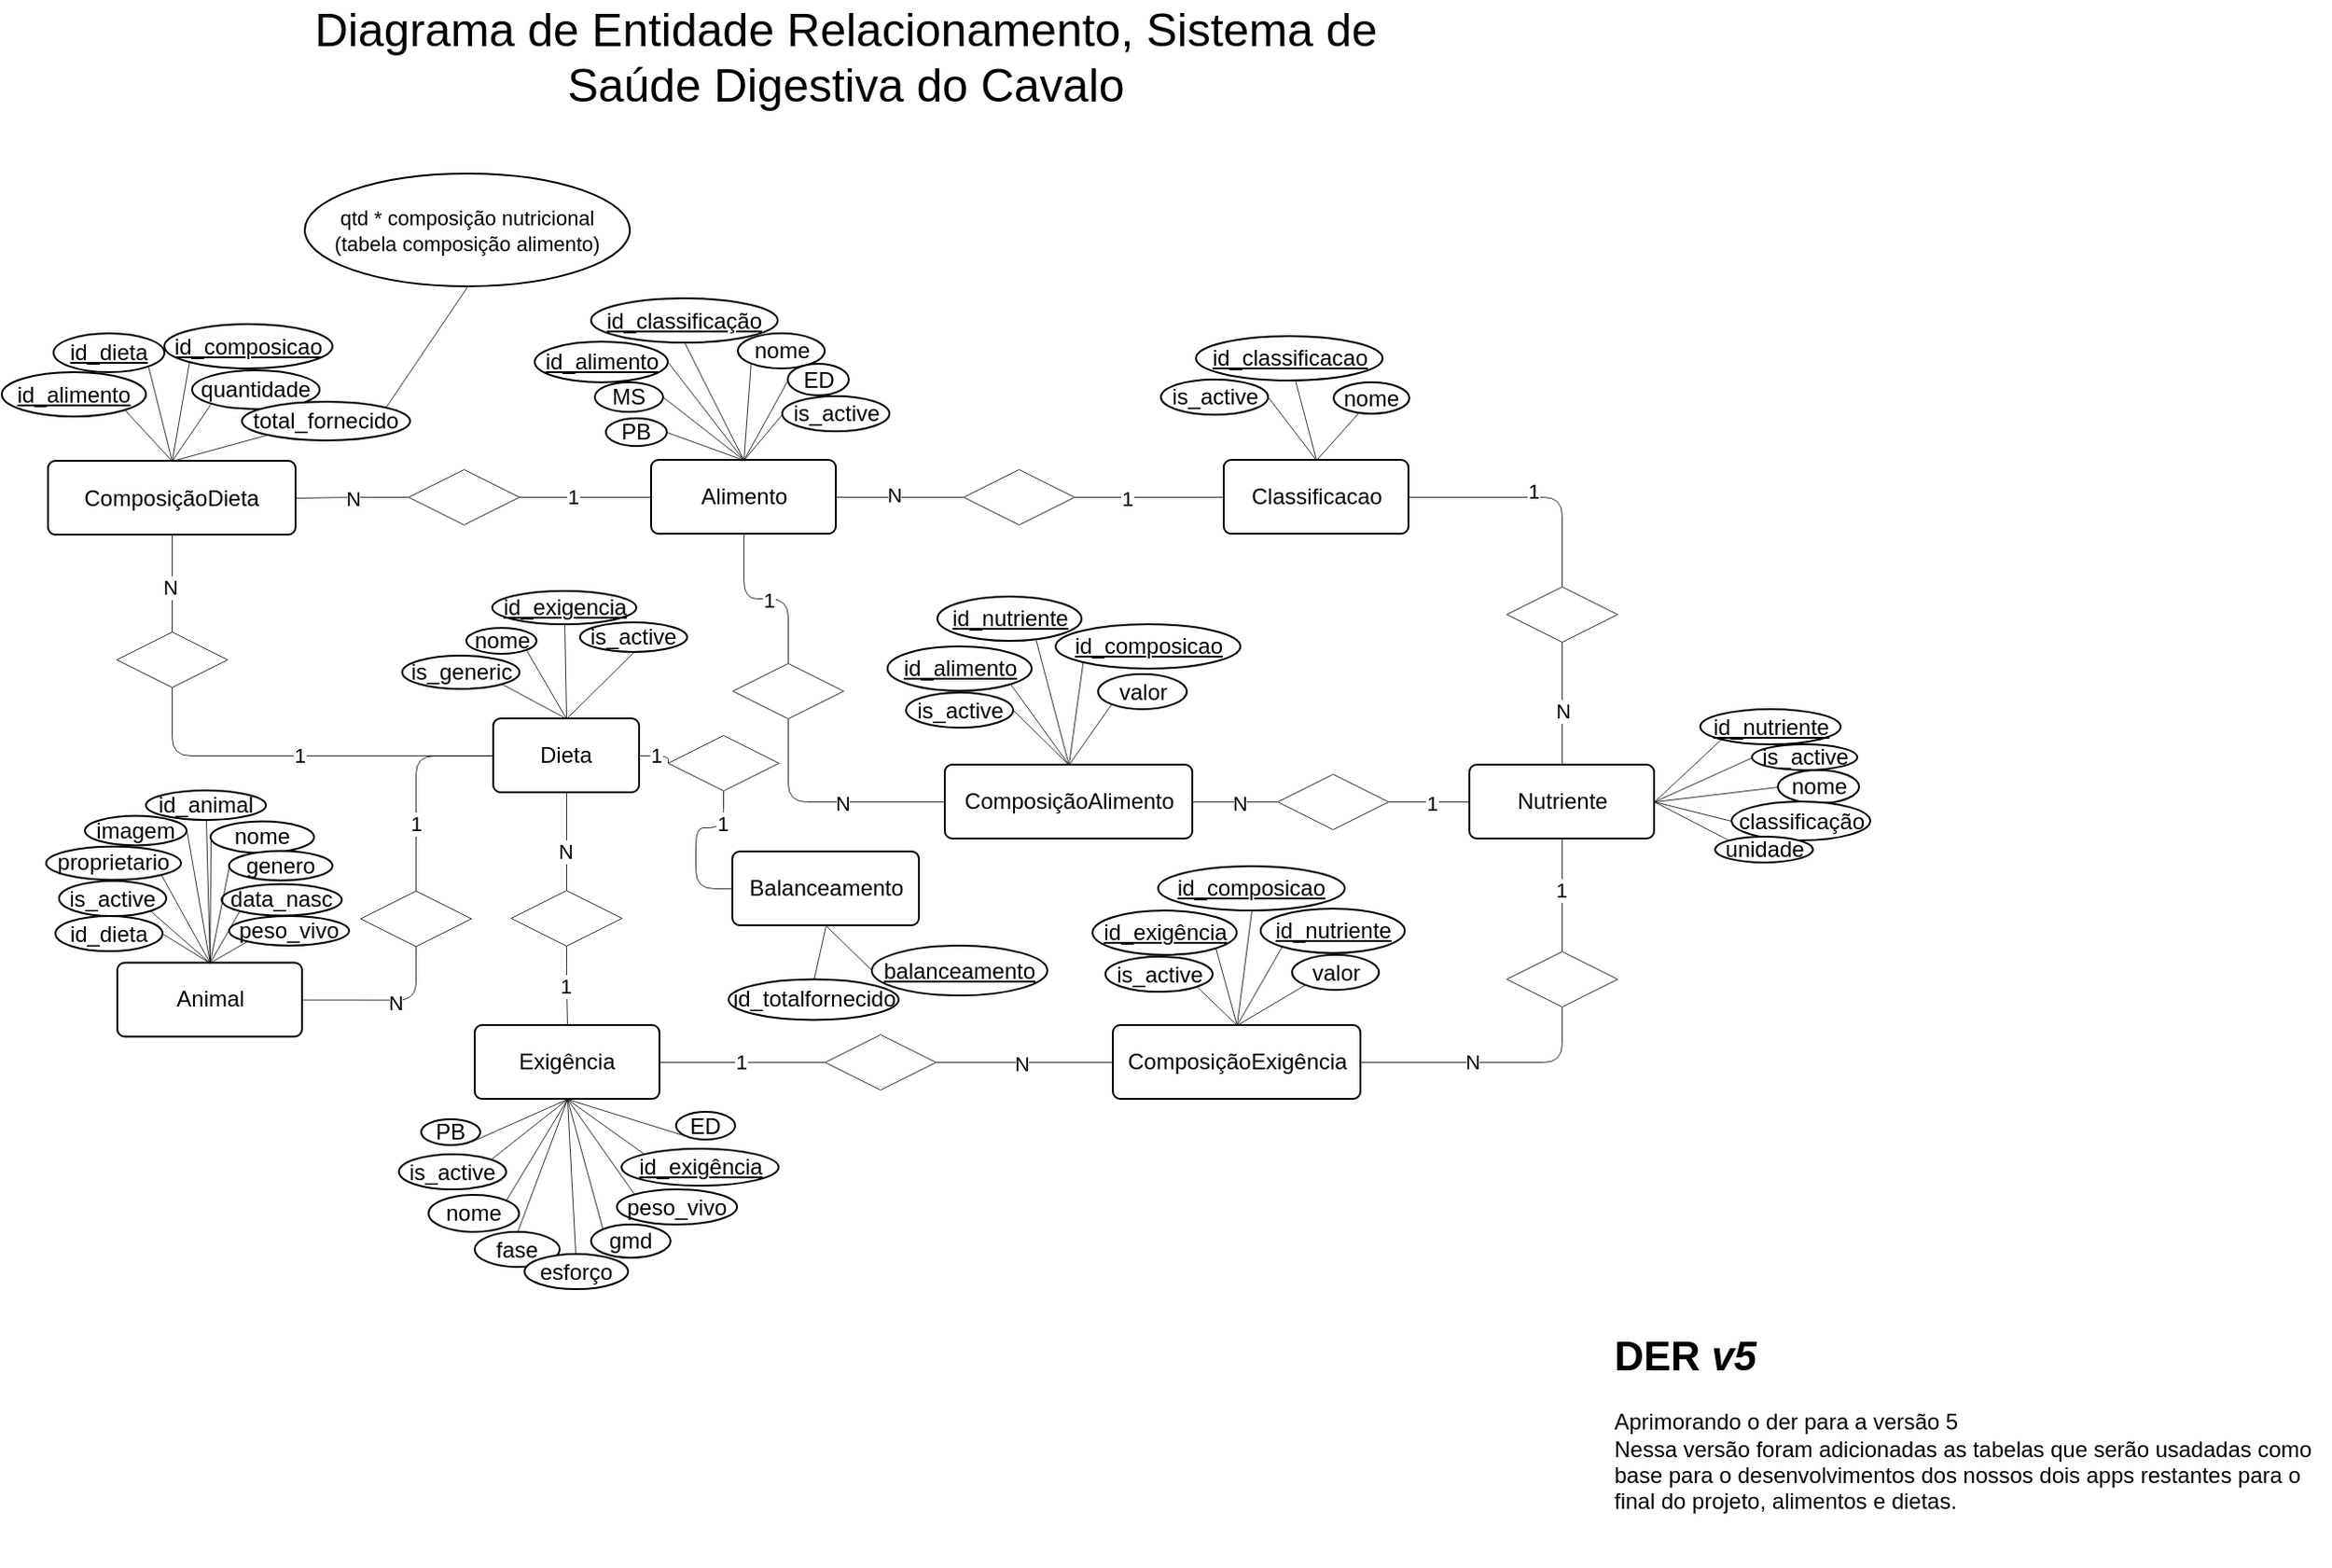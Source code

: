 <mxfile version="28.2.5">
  <diagram name="Página-1" id="pIwo8sR9FAOGxBuI1lOV">
    <mxGraphModel dx="2703" dy="1706" grid="1" gridSize="10" guides="1" tooltips="1" connect="1" arrows="1" fold="1" page="1" pageScale="1" pageWidth="827" pageHeight="1169" math="0" shadow="0">
      <root>
        <mxCell id="0" />
        <mxCell id="1" parent="0" />
        <mxCell id="-56uTyjxbYg_vUDz3YZQ-1" value="&lt;font style=&quot;font-size: 25px;&quot;&gt;Diagrama de Entidade Relacionamento, Sistema de Saúde Digestiva do Cavalo&lt;/font&gt;" style="text;html=1;align=center;verticalAlign=middle;whiteSpace=wrap;rounded=0;fontFamily=Helvetica;fontSize=11;fontColor=default;labelBackgroundColor=default;" vertex="1" parent="1">
          <mxGeometry x="470.5" y="60" width="630" height="30" as="geometry" />
        </mxCell>
        <mxCell id="-56uTyjxbYg_vUDz3YZQ-2" value="" style="group" vertex="1" connectable="0" parent="1">
          <mxGeometry x="920.5" y="225" width="190.5" height="110" as="geometry" />
        </mxCell>
        <mxCell id="-56uTyjxbYg_vUDz3YZQ-3" value="Classificacao" style="rounded=1;arcSize=10;whiteSpace=wrap;html=1;align=center;" vertex="1" parent="-56uTyjxbYg_vUDz3YZQ-2">
          <mxGeometry x="70" y="69" width="100" height="40" as="geometry" />
        </mxCell>
        <mxCell id="-56uTyjxbYg_vUDz3YZQ-4" style="edgeStyle=none;shape=connector;rounded=1;orthogonalLoop=1;jettySize=auto;html=1;shadow=0;strokeColor=default;strokeWidth=0.394;align=center;verticalAlign=middle;fontFamily=Helvetica;fontSize=11;fontColor=default;labelBackgroundColor=default;startFill=0;endArrow=none;flowAnimation=0;" edge="1" parent="-56uTyjxbYg_vUDz3YZQ-2" source="-56uTyjxbYg_vUDz3YZQ-5">
          <mxGeometry relative="1" as="geometry">
            <mxPoint x="120" y="69" as="targetPoint" />
          </mxGeometry>
        </mxCell>
        <mxCell id="-56uTyjxbYg_vUDz3YZQ-5" value="&lt;u&gt;id_classificacao&lt;/u&gt;" style="ellipse;whiteSpace=wrap;html=1;align=center;" vertex="1" parent="-56uTyjxbYg_vUDz3YZQ-2">
          <mxGeometry x="55" y="2" width="101" height="24" as="geometry" />
        </mxCell>
        <mxCell id="-56uTyjxbYg_vUDz3YZQ-6" style="shape=connector;rounded=1;orthogonalLoop=1;jettySize=auto;html=1;entryX=0.5;entryY=0;entryDx=0;entryDy=0;shadow=0;strokeColor=default;strokeWidth=0.394;align=center;verticalAlign=middle;fontFamily=Helvetica;fontSize=11;fontColor=default;labelBackgroundColor=default;startFill=0;endArrow=none;flowAnimation=0;" edge="1" parent="-56uTyjxbYg_vUDz3YZQ-2" source="-56uTyjxbYg_vUDz3YZQ-7" target="-56uTyjxbYg_vUDz3YZQ-3">
          <mxGeometry relative="1" as="geometry" />
        </mxCell>
        <mxCell id="-56uTyjxbYg_vUDz3YZQ-7" value="nome" style="ellipse;whiteSpace=wrap;html=1;align=center;" vertex="1" parent="-56uTyjxbYg_vUDz3YZQ-2">
          <mxGeometry x="129.5" y="27" width="41" height="17" as="geometry" />
        </mxCell>
        <mxCell id="-56uTyjxbYg_vUDz3YZQ-8" style="rounded=1;orthogonalLoop=1;jettySize=auto;html=1;exitX=1;exitY=0.5;exitDx=0;exitDy=0;entryX=0.5;entryY=0;entryDx=0;entryDy=0;shadow=0;strokeColor=default;strokeWidth=0.394;align=center;verticalAlign=middle;fontFamily=Helvetica;fontSize=11;fontColor=default;labelBackgroundColor=default;startFill=0;endArrow=none;flowAnimation=0;" edge="1" parent="-56uTyjxbYg_vUDz3YZQ-2" source="-56uTyjxbYg_vUDz3YZQ-9" target="-56uTyjxbYg_vUDz3YZQ-3">
          <mxGeometry relative="1" as="geometry" />
        </mxCell>
        <mxCell id="-56uTyjxbYg_vUDz3YZQ-9" value="is_&lt;span style=&quot;background-color: transparent; color: light-dark(rgb(0, 0, 0), rgb(255, 255, 255));&quot;&gt;active&lt;/span&gt;" style="ellipse;whiteSpace=wrap;html=1;align=center;" vertex="1" parent="-56uTyjxbYg_vUDz3YZQ-2">
          <mxGeometry x="36" y="25.5" width="58" height="19" as="geometry" />
        </mxCell>
        <mxCell id="-56uTyjxbYg_vUDz3YZQ-10" style="edgeStyle=orthogonalEdgeStyle;rounded=1;orthogonalLoop=1;jettySize=auto;html=1;entryX=0;entryY=0.5;entryDx=0;entryDy=0;endArrow=none;startFill=0;strokeWidth=0.394;curved=0;flowAnimation=0;shadow=0;" edge="1" parent="1" source="-56uTyjxbYg_vUDz3YZQ-47" target="-56uTyjxbYg_vUDz3YZQ-19">
          <mxGeometry relative="1" as="geometry" />
        </mxCell>
        <mxCell id="-56uTyjxbYg_vUDz3YZQ-11" value="N" style="edgeLabel;html=1;align=center;verticalAlign=middle;resizable=0;points=[];" vertex="1" connectable="0" parent="-56uTyjxbYg_vUDz3YZQ-10">
          <mxGeometry x="-0.237" y="2" relative="1" as="geometry">
            <mxPoint x="8" y="3" as="offset" />
          </mxGeometry>
        </mxCell>
        <mxCell id="-56uTyjxbYg_vUDz3YZQ-12" style="edgeStyle=orthogonalEdgeStyle;rounded=1;orthogonalLoop=1;jettySize=auto;html=1;endArrow=none;startFill=0;strokeWidth=0.394;curved=0;flowAnimation=0;shadow=0;" edge="1" parent="1" source="-56uTyjxbYg_vUDz3YZQ-16" target="-56uTyjxbYg_vUDz3YZQ-21">
          <mxGeometry relative="1" as="geometry" />
        </mxCell>
        <mxCell id="-56uTyjxbYg_vUDz3YZQ-13" value="1" style="edgeLabel;html=1;align=center;verticalAlign=middle;resizable=0;points=[];" vertex="1" connectable="0" parent="-56uTyjxbYg_vUDz3YZQ-12">
          <mxGeometry x="-0.026" y="1" relative="1" as="geometry">
            <mxPoint as="offset" />
          </mxGeometry>
        </mxCell>
        <mxCell id="-56uTyjxbYg_vUDz3YZQ-14" style="edgeStyle=orthogonalEdgeStyle;rounded=1;orthogonalLoop=1;jettySize=auto;html=1;exitX=0.5;exitY=1;exitDx=0;exitDy=0;entryX=0;entryY=0.5;entryDx=0;entryDy=0;endArrow=none;startFill=0;strokeWidth=0.394;curved=0;flowAnimation=0;shadow=0;" edge="1" parent="1" source="-56uTyjxbYg_vUDz3YZQ-16" target="-56uTyjxbYg_vUDz3YZQ-47">
          <mxGeometry relative="1" as="geometry" />
        </mxCell>
        <mxCell id="-56uTyjxbYg_vUDz3YZQ-15" value="N" style="edgeLabel;html=1;align=center;verticalAlign=middle;resizable=0;points=[];" vertex="1" connectable="0" parent="-56uTyjxbYg_vUDz3YZQ-14">
          <mxGeometry x="-0.059" relative="1" as="geometry">
            <mxPoint x="13" y="1" as="offset" />
          </mxGeometry>
        </mxCell>
        <mxCell id="-56uTyjxbYg_vUDz3YZQ-16" value="" style="shape=rhombus;perimeter=rhombusPerimeter;whiteSpace=wrap;html=1;align=center;strokeWidth=0.394;fontFamily=Helvetica;fontColor=#464646;spacing=0.394;" vertex="1" parent="1">
          <mxGeometry x="724.5" y="404" width="60" height="30" as="geometry" />
        </mxCell>
        <mxCell id="-56uTyjxbYg_vUDz3YZQ-17" style="edgeStyle=orthogonalEdgeStyle;rounded=1;orthogonalLoop=1;jettySize=auto;html=1;endArrow=none;startFill=0;strokeWidth=0.394;curved=0;flowAnimation=0;shadow=0;entryX=0;entryY=0.5;entryDx=0;entryDy=0;" edge="1" parent="1" source="-56uTyjxbYg_vUDz3YZQ-19" target="-56uTyjxbYg_vUDz3YZQ-37">
          <mxGeometry relative="1" as="geometry" />
        </mxCell>
        <mxCell id="-56uTyjxbYg_vUDz3YZQ-18" value="1" style="edgeLabel;html=1;align=center;verticalAlign=middle;resizable=0;points=[];" vertex="1" connectable="0" parent="-56uTyjxbYg_vUDz3YZQ-17">
          <mxGeometry x="-0.271" y="3" relative="1" as="geometry">
            <mxPoint x="7" y="4" as="offset" />
          </mxGeometry>
        </mxCell>
        <mxCell id="-56uTyjxbYg_vUDz3YZQ-19" value="" style="shape=rhombus;perimeter=rhombusPerimeter;whiteSpace=wrap;html=1;align=center;strokeWidth=0.394;fontFamily=Helvetica;fontColor=#464646;spacing=0.394;" vertex="1" parent="1">
          <mxGeometry x="1019.5" y="464" width="60" height="30" as="geometry" />
        </mxCell>
        <mxCell id="-56uTyjxbYg_vUDz3YZQ-20" value="" style="group" vertex="1" connectable="0" parent="1">
          <mxGeometry x="565.5" y="236" width="215" height="120" as="geometry" />
        </mxCell>
        <mxCell id="-56uTyjxbYg_vUDz3YZQ-21" value="Alimento" style="rounded=1;arcSize=10;whiteSpace=wrap;html=1;align=center;" vertex="1" parent="-56uTyjxbYg_vUDz3YZQ-20">
          <mxGeometry x="115" y="58" width="100" height="40" as="geometry" />
        </mxCell>
        <mxCell id="-56uTyjxbYg_vUDz3YZQ-22" style="edgeStyle=none;shape=connector;rounded=1;orthogonalLoop=1;jettySize=auto;html=1;exitX=0;exitY=1;exitDx=0;exitDy=0;entryX=0.5;entryY=0;entryDx=0;entryDy=0;shadow=0;strokeColor=default;strokeWidth=0.394;align=center;verticalAlign=middle;fontFamily=Helvetica;fontSize=11;fontColor=default;labelBackgroundColor=default;startFill=0;endArrow=none;flowAnimation=0;" edge="1" parent="-56uTyjxbYg_vUDz3YZQ-20" source="-56uTyjxbYg_vUDz3YZQ-23" target="-56uTyjxbYg_vUDz3YZQ-21">
          <mxGeometry relative="1" as="geometry" />
        </mxCell>
        <mxCell id="-56uTyjxbYg_vUDz3YZQ-23" value="nome" style="ellipse;whiteSpace=wrap;html=1;align=center;" vertex="1" parent="-56uTyjxbYg_vUDz3YZQ-20">
          <mxGeometry x="162" y="-10.5" width="47" height="19" as="geometry" />
        </mxCell>
        <mxCell id="-56uTyjxbYg_vUDz3YZQ-24" style="edgeStyle=none;shape=connector;rounded=1;orthogonalLoop=1;jettySize=auto;html=1;exitX=0.5;exitY=1;exitDx=0;exitDy=0;entryX=0.5;entryY=0;entryDx=0;entryDy=0;shadow=0;strokeColor=default;strokeWidth=0.394;align=center;verticalAlign=middle;fontFamily=Helvetica;fontSize=11;fontColor=default;labelBackgroundColor=default;startFill=0;endArrow=none;flowAnimation=0;" edge="1" parent="-56uTyjxbYg_vUDz3YZQ-20" source="-56uTyjxbYg_vUDz3YZQ-25" target="-56uTyjxbYg_vUDz3YZQ-21">
          <mxGeometry relative="1" as="geometry" />
        </mxCell>
        <mxCell id="-56uTyjxbYg_vUDz3YZQ-25" value="&lt;u&gt;id_classificação&lt;/u&gt;" style="ellipse;whiteSpace=wrap;html=1;align=center;" vertex="1" parent="-56uTyjxbYg_vUDz3YZQ-20">
          <mxGeometry x="82.5" y="-29.5" width="101" height="24" as="geometry" />
        </mxCell>
        <mxCell id="-56uTyjxbYg_vUDz3YZQ-26" style="edgeStyle=none;shape=connector;rounded=1;orthogonalLoop=1;jettySize=auto;html=1;exitX=1;exitY=0.5;exitDx=0;exitDy=0;entryX=0.5;entryY=0;entryDx=0;entryDy=0;shadow=0;strokeColor=default;strokeWidth=0.394;align=center;verticalAlign=middle;fontFamily=Helvetica;fontSize=11;fontColor=default;labelBackgroundColor=default;startFill=0;endArrow=none;flowAnimation=0;" edge="1" parent="-56uTyjxbYg_vUDz3YZQ-20" source="-56uTyjxbYg_vUDz3YZQ-27" target="-56uTyjxbYg_vUDz3YZQ-21">
          <mxGeometry relative="1" as="geometry" />
        </mxCell>
        <mxCell id="-56uTyjxbYg_vUDz3YZQ-27" value="&lt;u&gt;id_alimento&lt;/u&gt;" style="ellipse;whiteSpace=wrap;html=1;align=center;" vertex="1" parent="-56uTyjxbYg_vUDz3YZQ-20">
          <mxGeometry x="52" y="-6" width="72" height="22" as="geometry" />
        </mxCell>
        <mxCell id="-56uTyjxbYg_vUDz3YZQ-28" style="rounded=0;orthogonalLoop=1;jettySize=auto;html=1;exitX=1;exitY=0.5;exitDx=0;exitDy=0;entryX=0.5;entryY=0;entryDx=0;entryDy=0;endArrow=none;startFill=0;strokeWidth=0.394;" edge="1" parent="-56uTyjxbYg_vUDz3YZQ-20" source="-56uTyjxbYg_vUDz3YZQ-29" target="-56uTyjxbYg_vUDz3YZQ-21">
          <mxGeometry relative="1" as="geometry" />
        </mxCell>
        <mxCell id="-56uTyjxbYg_vUDz3YZQ-29" value="MS" style="ellipse;whiteSpace=wrap;html=1;align=center;" vertex="1" parent="-56uTyjxbYg_vUDz3YZQ-20">
          <mxGeometry x="84.5" y="16" width="37" height="16" as="geometry" />
        </mxCell>
        <mxCell id="-56uTyjxbYg_vUDz3YZQ-30" value="PB" style="ellipse;whiteSpace=wrap;html=1;align=center;" vertex="1" parent="-56uTyjxbYg_vUDz3YZQ-20">
          <mxGeometry x="90.5" y="35.5" width="33" height="15" as="geometry" />
        </mxCell>
        <mxCell id="-56uTyjxbYg_vUDz3YZQ-31" style="rounded=0;orthogonalLoop=1;jettySize=auto;html=1;exitX=1;exitY=0.5;exitDx=0;exitDy=0;entryX=0.5;entryY=0;entryDx=0;entryDy=0;endArrow=none;startFill=0;strokeWidth=0.394;" edge="1" parent="-56uTyjxbYg_vUDz3YZQ-20" source="-56uTyjxbYg_vUDz3YZQ-30" target="-56uTyjxbYg_vUDz3YZQ-21">
          <mxGeometry relative="1" as="geometry">
            <mxPoint x="175" y="68" as="targetPoint" />
          </mxGeometry>
        </mxCell>
        <mxCell id="-56uTyjxbYg_vUDz3YZQ-32" value="ED" style="ellipse;whiteSpace=wrap;html=1;align=center;" vertex="1" parent="-56uTyjxbYg_vUDz3YZQ-20">
          <mxGeometry x="189" y="6" width="33" height="17" as="geometry" />
        </mxCell>
        <mxCell id="-56uTyjxbYg_vUDz3YZQ-33" style="rounded=0;orthogonalLoop=1;jettySize=auto;html=1;exitX=0;exitY=0.5;exitDx=0;exitDy=0;entryX=0.5;entryY=0;entryDx=0;entryDy=0;endArrow=none;startFill=0;strokeWidth=0.394;" edge="1" parent="-56uTyjxbYg_vUDz3YZQ-20" source="-56uTyjxbYg_vUDz3YZQ-32" target="-56uTyjxbYg_vUDz3YZQ-21">
          <mxGeometry relative="1" as="geometry">
            <mxPoint x="306.5" y="47.5" as="targetPoint" />
          </mxGeometry>
        </mxCell>
        <mxCell id="-56uTyjxbYg_vUDz3YZQ-34" style="rounded=0;orthogonalLoop=1;jettySize=auto;html=1;exitX=0;exitY=0.5;exitDx=0;exitDy=0;endArrow=none;startFill=0;strokeWidth=0.394;entryX=0.5;entryY=0;entryDx=0;entryDy=0;" edge="1" parent="-56uTyjxbYg_vUDz3YZQ-20" source="-56uTyjxbYg_vUDz3YZQ-35" target="-56uTyjxbYg_vUDz3YZQ-21">
          <mxGeometry relative="1" as="geometry">
            <mxPoint x="166" y="60" as="targetPoint" />
          </mxGeometry>
        </mxCell>
        <mxCell id="-56uTyjxbYg_vUDz3YZQ-35" value="is_&lt;span style=&quot;background-color: transparent; color: light-dark(rgb(0, 0, 0), rgb(255, 255, 255));&quot;&gt;active&lt;/span&gt;" style="ellipse;whiteSpace=wrap;html=1;align=center;" vertex="1" parent="-56uTyjxbYg_vUDz3YZQ-20">
          <mxGeometry x="186" y="23.5" width="58" height="19" as="geometry" />
        </mxCell>
        <mxCell id="-56uTyjxbYg_vUDz3YZQ-36" value="" style="group" vertex="1" connectable="0" parent="1">
          <mxGeometry x="1071.5" y="389" width="182" height="110" as="geometry" />
        </mxCell>
        <mxCell id="-56uTyjxbYg_vUDz3YZQ-37" value="Nutriente" style="rounded=1;arcSize=10;whiteSpace=wrap;html=1;align=center;" vertex="1" parent="-56uTyjxbYg_vUDz3YZQ-36">
          <mxGeometry x="52" y="70" width="100" height="40" as="geometry" />
        </mxCell>
        <mxCell id="-56uTyjxbYg_vUDz3YZQ-38" value="" style="shape=rhombus;perimeter=rhombusPerimeter;whiteSpace=wrap;html=1;align=center;strokeWidth=0.394;fontFamily=Helvetica;fontColor=#464646;spacing=0.394;" vertex="1" parent="-56uTyjxbYg_vUDz3YZQ-36">
          <mxGeometry x="72" y="-26.5" width="60" height="30" as="geometry" />
        </mxCell>
        <mxCell id="-56uTyjxbYg_vUDz3YZQ-39" style="edgeStyle=orthogonalEdgeStyle;shape=connector;curved=0;rounded=1;orthogonalLoop=1;jettySize=auto;html=1;shadow=0;strokeColor=default;strokeWidth=0.394;align=center;verticalAlign=middle;fontFamily=Helvetica;fontSize=11;fontColor=default;labelBackgroundColor=default;startFill=0;endArrow=none;flowAnimation=0;exitX=0.5;exitY=0;exitDx=0;exitDy=0;entryX=0.5;entryY=1;entryDx=0;entryDy=0;" edge="1" parent="-56uTyjxbYg_vUDz3YZQ-36" source="-56uTyjxbYg_vUDz3YZQ-37" target="-56uTyjxbYg_vUDz3YZQ-38">
          <mxGeometry relative="1" as="geometry">
            <mxPoint x="-40" y="-6" as="sourcePoint" />
            <mxPoint x="-26" y="42" as="targetPoint" />
          </mxGeometry>
        </mxCell>
        <mxCell id="-56uTyjxbYg_vUDz3YZQ-40" value="N" style="edgeLabel;html=1;align=center;verticalAlign=middle;resizable=0;points=[];strokeColor=default;strokeWidth=0.394;spacing=0.394;fontFamily=Helvetica;fontSize=11;fontColor=default;labelBackgroundColor=default;fillColor=default;" vertex="1" connectable="0" parent="-56uTyjxbYg_vUDz3YZQ-39">
          <mxGeometry x="0.312" y="1" relative="1" as="geometry">
            <mxPoint x="1" y="14" as="offset" />
          </mxGeometry>
        </mxCell>
        <mxCell id="-56uTyjxbYg_vUDz3YZQ-41" style="edgeStyle=orthogonalEdgeStyle;shape=connector;curved=0;rounded=1;orthogonalLoop=1;jettySize=auto;html=1;exitX=0;exitY=0.5;exitDx=0;exitDy=0;entryX=1;entryY=0.5;entryDx=0;entryDy=0;shadow=0;strokeColor=default;strokeWidth=0.394;align=center;verticalAlign=middle;fontFamily=Helvetica;fontSize=11;fontColor=default;labelBackgroundColor=default;startFill=0;endArrow=none;flowAnimation=0;" edge="1" parent="1" source="-56uTyjxbYg_vUDz3YZQ-43" target="-56uTyjxbYg_vUDz3YZQ-21">
          <mxGeometry relative="1" as="geometry" />
        </mxCell>
        <mxCell id="-56uTyjxbYg_vUDz3YZQ-42" value="N" style="edgeLabel;html=1;align=center;verticalAlign=middle;resizable=0;points=[];strokeColor=default;strokeWidth=0.394;spacing=0.394;fontFamily=Helvetica;fontSize=11;fontColor=default;labelBackgroundColor=default;fillColor=default;" vertex="1" connectable="0" parent="-56uTyjxbYg_vUDz3YZQ-41">
          <mxGeometry x="0.089" y="-1" relative="1" as="geometry">
            <mxPoint as="offset" />
          </mxGeometry>
        </mxCell>
        <mxCell id="-56uTyjxbYg_vUDz3YZQ-43" value="" style="shape=rhombus;perimeter=rhombusPerimeter;whiteSpace=wrap;html=1;align=center;strokeWidth=0.394;fontFamily=Helvetica;fontColor=#464646;spacing=0.394;" vertex="1" parent="1">
          <mxGeometry x="849.5" y="299" width="60" height="30" as="geometry" />
        </mxCell>
        <mxCell id="-56uTyjxbYg_vUDz3YZQ-44" style="edgeStyle=orthogonalEdgeStyle;shape=connector;curved=0;rounded=1;orthogonalLoop=1;jettySize=auto;html=1;shadow=0;strokeColor=default;strokeWidth=0.394;align=center;verticalAlign=middle;fontFamily=Helvetica;fontSize=11;fontColor=default;labelBackgroundColor=default;startFill=0;endArrow=none;flowAnimation=0;" edge="1" parent="1" source="-56uTyjxbYg_vUDz3YZQ-3" target="-56uTyjxbYg_vUDz3YZQ-43">
          <mxGeometry relative="1" as="geometry" />
        </mxCell>
        <mxCell id="-56uTyjxbYg_vUDz3YZQ-45" value="1" style="edgeLabel;html=1;align=center;verticalAlign=middle;resizable=0;points=[];strokeColor=default;strokeWidth=0.394;spacing=0.394;fontFamily=Helvetica;fontSize=11;fontColor=default;labelBackgroundColor=default;fillColor=default;" vertex="1" connectable="0" parent="-56uTyjxbYg_vUDz3YZQ-44">
          <mxGeometry x="0.312" y="1" relative="1" as="geometry">
            <mxPoint as="offset" />
          </mxGeometry>
        </mxCell>
        <mxCell id="-56uTyjxbYg_vUDz3YZQ-46" value="" style="group" vertex="1" connectable="0" parent="1">
          <mxGeometry x="808.5" y="388" width="199" height="111" as="geometry" />
        </mxCell>
        <mxCell id="-56uTyjxbYg_vUDz3YZQ-47" value="ComposiçãoAlimento" style="rounded=1;arcSize=10;whiteSpace=wrap;html=1;align=center;" vertex="1" parent="-56uTyjxbYg_vUDz3YZQ-46">
          <mxGeometry x="31" y="71" width="134" height="40" as="geometry" />
        </mxCell>
        <mxCell id="-56uTyjxbYg_vUDz3YZQ-48" style="edgeStyle=none;shape=connector;rounded=1;orthogonalLoop=1;jettySize=auto;html=1;exitX=1;exitY=1;exitDx=0;exitDy=0;entryX=0.5;entryY=0;entryDx=0;entryDy=0;shadow=0;strokeColor=default;strokeWidth=0.394;align=center;verticalAlign=middle;fontFamily=Helvetica;fontSize=11;fontColor=default;labelBackgroundColor=default;startFill=0;endArrow=none;flowAnimation=0;" edge="1" parent="-56uTyjxbYg_vUDz3YZQ-46" source="-56uTyjxbYg_vUDz3YZQ-49" target="-56uTyjxbYg_vUDz3YZQ-47">
          <mxGeometry relative="1" as="geometry" />
        </mxCell>
        <mxCell id="-56uTyjxbYg_vUDz3YZQ-49" value="&lt;u&gt;id_alimento&lt;/u&gt;" style="ellipse;whiteSpace=wrap;html=1;align=center;" vertex="1" parent="-56uTyjxbYg_vUDz3YZQ-46">
          <mxGeometry y="7" width="78" height="24" as="geometry" />
        </mxCell>
        <mxCell id="-56uTyjxbYg_vUDz3YZQ-50" style="edgeStyle=none;shape=connector;rounded=1;orthogonalLoop=1;jettySize=auto;html=1;exitX=0;exitY=1;exitDx=0;exitDy=0;shadow=0;strokeColor=default;strokeWidth=0.394;align=center;verticalAlign=middle;fontFamily=Helvetica;fontSize=11;fontColor=default;labelBackgroundColor=default;startFill=0;endArrow=none;flowAnimation=0;entryX=0.5;entryY=0;entryDx=0;entryDy=0;" edge="1" parent="-56uTyjxbYg_vUDz3YZQ-46" source="-56uTyjxbYg_vUDz3YZQ-51" target="-56uTyjxbYg_vUDz3YZQ-47">
          <mxGeometry relative="1" as="geometry">
            <mxPoint x="94" y="71" as="targetPoint" />
          </mxGeometry>
        </mxCell>
        <mxCell id="-56uTyjxbYg_vUDz3YZQ-51" value="valor" style="ellipse;whiteSpace=wrap;html=1;align=center;" vertex="1" parent="-56uTyjxbYg_vUDz3YZQ-46">
          <mxGeometry x="114" y="22" width="48" height="19" as="geometry" />
        </mxCell>
        <mxCell id="-56uTyjxbYg_vUDz3YZQ-52" style="edgeStyle=none;shape=connector;rounded=1;orthogonalLoop=1;jettySize=auto;html=1;exitX=0.682;exitY=0.971;exitDx=0;exitDy=0;entryX=0.5;entryY=0;entryDx=0;entryDy=0;shadow=0;strokeColor=default;strokeWidth=0.394;align=center;verticalAlign=middle;fontFamily=Helvetica;fontSize=11;fontColor=default;labelBackgroundColor=default;startFill=0;endArrow=none;flowAnimation=0;exitPerimeter=0;" edge="1" parent="-56uTyjxbYg_vUDz3YZQ-46" source="-56uTyjxbYg_vUDz3YZQ-53" target="-56uTyjxbYg_vUDz3YZQ-47">
          <mxGeometry relative="1" as="geometry" />
        </mxCell>
        <mxCell id="-56uTyjxbYg_vUDz3YZQ-53" value="&lt;u&gt;id_nutriente&lt;/u&gt;" style="ellipse;whiteSpace=wrap;html=1;align=center;" vertex="1" parent="-56uTyjxbYg_vUDz3YZQ-46">
          <mxGeometry x="27" y="-20" width="78" height="24" as="geometry" />
        </mxCell>
        <mxCell id="-56uTyjxbYg_vUDz3YZQ-54" style="rounded=1;orthogonalLoop=1;jettySize=auto;html=1;exitX=1;exitY=0.5;exitDx=0;exitDy=0;entryX=0.5;entryY=0;entryDx=0;entryDy=0;shadow=0;strokeColor=default;strokeWidth=0.394;align=center;verticalAlign=middle;fontFamily=Helvetica;fontSize=11;fontColor=default;labelBackgroundColor=default;startFill=0;endArrow=none;flowAnimation=0;" edge="1" parent="-56uTyjxbYg_vUDz3YZQ-46" source="-56uTyjxbYg_vUDz3YZQ-55" target="-56uTyjxbYg_vUDz3YZQ-47">
          <mxGeometry relative="1" as="geometry" />
        </mxCell>
        <mxCell id="-56uTyjxbYg_vUDz3YZQ-55" value="is_&lt;span style=&quot;background-color: transparent; color: light-dark(rgb(0, 0, 0), rgb(255, 255, 255));&quot;&gt;active&lt;/span&gt;" style="ellipse;whiteSpace=wrap;html=1;align=center;" vertex="1" parent="-56uTyjxbYg_vUDz3YZQ-46">
          <mxGeometry x="10" y="32" width="58" height="19" as="geometry" />
        </mxCell>
        <mxCell id="-56uTyjxbYg_vUDz3YZQ-56" value="&lt;u&gt;id_composicao&lt;/u&gt;" style="ellipse;whiteSpace=wrap;html=1;align=center;" vertex="1" parent="-56uTyjxbYg_vUDz3YZQ-46">
          <mxGeometry x="91" y="-5" width="100" height="24" as="geometry" />
        </mxCell>
        <mxCell id="-56uTyjxbYg_vUDz3YZQ-57" style="edgeStyle=none;shape=connector;rounded=1;orthogonalLoop=1;jettySize=auto;html=1;exitX=0;exitY=1;exitDx=0;exitDy=0;shadow=0;strokeColor=default;strokeWidth=0.394;align=center;verticalAlign=middle;fontFamily=Helvetica;fontSize=11;fontColor=default;labelBackgroundColor=default;startFill=0;endArrow=none;flowAnimation=0;entryX=0.5;entryY=0;entryDx=0;entryDy=0;" edge="1" parent="-56uTyjxbYg_vUDz3YZQ-46" source="-56uTyjxbYg_vUDz3YZQ-56" target="-56uTyjxbYg_vUDz3YZQ-47">
          <mxGeometry relative="1" as="geometry">
            <mxPoint x="108" y="81" as="targetPoint" />
            <mxPoint x="148" y="60" as="sourcePoint" />
          </mxGeometry>
        </mxCell>
        <mxCell id="-56uTyjxbYg_vUDz3YZQ-58" value="" style="group" vertex="1" connectable="0" parent="1">
          <mxGeometry x="932.5" y="547" width="176" height="111" as="geometry" />
        </mxCell>
        <mxCell id="-56uTyjxbYg_vUDz3YZQ-59" value="ComposiçãoExigência" style="rounded=1;arcSize=10;whiteSpace=wrap;html=1;align=center;" vertex="1" parent="-56uTyjxbYg_vUDz3YZQ-58">
          <mxGeometry x="-2" y="53" width="134" height="40" as="geometry" />
        </mxCell>
        <mxCell id="-56uTyjxbYg_vUDz3YZQ-60" style="edgeStyle=none;shape=connector;rounded=1;orthogonalLoop=1;jettySize=auto;html=1;exitX=1;exitY=1;exitDx=0;exitDy=0;entryX=0.5;entryY=0;entryDx=0;entryDy=0;shadow=0;strokeColor=default;strokeWidth=0.394;align=center;verticalAlign=middle;fontFamily=Helvetica;fontSize=11;fontColor=default;labelBackgroundColor=default;startFill=0;endArrow=none;flowAnimation=0;" edge="1" parent="-56uTyjxbYg_vUDz3YZQ-58" source="-56uTyjxbYg_vUDz3YZQ-61" target="-56uTyjxbYg_vUDz3YZQ-59">
          <mxGeometry relative="1" as="geometry" />
        </mxCell>
        <mxCell id="-56uTyjxbYg_vUDz3YZQ-61" value="&lt;u&gt;id_exigência&lt;/u&gt;" style="ellipse;whiteSpace=wrap;html=1;align=center;" vertex="1" parent="-56uTyjxbYg_vUDz3YZQ-58">
          <mxGeometry x="-13" y="-9" width="78" height="24" as="geometry" />
        </mxCell>
        <mxCell id="-56uTyjxbYg_vUDz3YZQ-62" style="edgeStyle=none;shape=connector;rounded=1;orthogonalLoop=1;jettySize=auto;html=1;exitX=0;exitY=1;exitDx=0;exitDy=0;shadow=0;strokeColor=default;strokeWidth=0.394;align=center;verticalAlign=middle;fontFamily=Helvetica;fontSize=11;fontColor=default;labelBackgroundColor=default;startFill=0;endArrow=none;flowAnimation=0;entryX=0.5;entryY=0;entryDx=0;entryDy=0;" edge="1" parent="-56uTyjxbYg_vUDz3YZQ-58" source="-56uTyjxbYg_vUDz3YZQ-63" target="-56uTyjxbYg_vUDz3YZQ-59">
          <mxGeometry relative="1" as="geometry">
            <mxPoint x="61" y="53" as="targetPoint" />
          </mxGeometry>
        </mxCell>
        <mxCell id="-56uTyjxbYg_vUDz3YZQ-63" value="valor" style="ellipse;whiteSpace=wrap;html=1;align=center;" vertex="1" parent="-56uTyjxbYg_vUDz3YZQ-58">
          <mxGeometry x="95" y="15" width="47" height="19" as="geometry" />
        </mxCell>
        <mxCell id="-56uTyjxbYg_vUDz3YZQ-64" style="edgeStyle=none;shape=connector;rounded=1;orthogonalLoop=1;jettySize=auto;html=1;exitX=0;exitY=1;exitDx=0;exitDy=0;entryX=0.5;entryY=0;entryDx=0;entryDy=0;shadow=0;strokeColor=default;strokeWidth=0.394;align=center;verticalAlign=middle;fontFamily=Helvetica;fontSize=11;fontColor=default;labelBackgroundColor=default;startFill=0;endArrow=none;flowAnimation=0;" edge="1" parent="-56uTyjxbYg_vUDz3YZQ-58" source="-56uTyjxbYg_vUDz3YZQ-65" target="-56uTyjxbYg_vUDz3YZQ-59">
          <mxGeometry relative="1" as="geometry" />
        </mxCell>
        <mxCell id="-56uTyjxbYg_vUDz3YZQ-65" value="&lt;u&gt;id_nutriente&lt;/u&gt;" style="ellipse;whiteSpace=wrap;html=1;align=center;" vertex="1" parent="-56uTyjxbYg_vUDz3YZQ-58">
          <mxGeometry x="78" y="-10" width="78" height="24" as="geometry" />
        </mxCell>
        <mxCell id="-56uTyjxbYg_vUDz3YZQ-66" value="is_&lt;span style=&quot;background-color: transparent; color: light-dark(rgb(0, 0, 0), rgb(255, 255, 255));&quot;&gt;active&lt;/span&gt;" style="ellipse;whiteSpace=wrap;html=1;align=center;" vertex="1" parent="-56uTyjxbYg_vUDz3YZQ-58">
          <mxGeometry x="-6" y="16" width="58" height="19" as="geometry" />
        </mxCell>
        <mxCell id="-56uTyjxbYg_vUDz3YZQ-67" style="edgeStyle=none;shape=connector;rounded=1;orthogonalLoop=1;jettySize=auto;html=1;exitX=1;exitY=1;exitDx=0;exitDy=0;entryX=0.5;entryY=0;entryDx=0;entryDy=0;shadow=0;strokeColor=default;strokeWidth=0.394;align=center;verticalAlign=middle;fontFamily=Helvetica;fontSize=11;fontColor=default;labelBackgroundColor=default;startFill=0;endArrow=none;flowAnimation=0;" edge="1" parent="-56uTyjxbYg_vUDz3YZQ-58" source="-56uTyjxbYg_vUDz3YZQ-66" target="-56uTyjxbYg_vUDz3YZQ-59">
          <mxGeometry relative="1" as="geometry">
            <mxPoint x="53" y="12" as="sourcePoint" />
            <mxPoint x="75" y="63" as="targetPoint" />
          </mxGeometry>
        </mxCell>
        <mxCell id="-56uTyjxbYg_vUDz3YZQ-68" style="edgeStyle=orthogonalEdgeStyle;shape=connector;curved=0;rounded=1;orthogonalLoop=1;jettySize=auto;html=1;entryX=0;entryY=0.5;entryDx=0;entryDy=0;shadow=0;strokeColor=default;strokeWidth=0.394;align=center;verticalAlign=middle;fontFamily=Helvetica;fontSize=11;fontColor=default;labelBackgroundColor=default;startFill=0;endArrow=none;flowAnimation=0;exitX=1;exitY=0.5;exitDx=0;exitDy=0;" edge="1" parent="1" source="-56uTyjxbYg_vUDz3YZQ-127" target="-56uTyjxbYg_vUDz3YZQ-59">
          <mxGeometry relative="1" as="geometry" />
        </mxCell>
        <mxCell id="-56uTyjxbYg_vUDz3YZQ-69" value="N" style="edgeLabel;html=1;align=center;verticalAlign=middle;resizable=0;points=[];strokeColor=default;strokeWidth=0.394;spacing=0.394;fontFamily=Helvetica;fontSize=11;fontColor=default;labelBackgroundColor=default;fillColor=default;" vertex="1" connectable="0" parent="-56uTyjxbYg_vUDz3YZQ-68">
          <mxGeometry x="0.136" y="-2" relative="1" as="geometry">
            <mxPoint x="-8" y="-1" as="offset" />
          </mxGeometry>
        </mxCell>
        <mxCell id="-56uTyjxbYg_vUDz3YZQ-70" style="edgeStyle=orthogonalEdgeStyle;shape=connector;curved=0;rounded=1;orthogonalLoop=1;jettySize=auto;html=1;entryX=1;entryY=0.5;entryDx=0;entryDy=0;shadow=0;strokeColor=default;strokeWidth=0.394;align=center;verticalAlign=middle;fontFamily=Helvetica;fontSize=11;fontColor=default;labelBackgroundColor=default;startFill=0;endArrow=none;flowAnimation=0;exitX=0.5;exitY=1;exitDx=0;exitDy=0;" edge="1" parent="1" source="-56uTyjxbYg_vUDz3YZQ-72" target="-56uTyjxbYg_vUDz3YZQ-59">
          <mxGeometry relative="1" as="geometry">
            <mxPoint x="1171.5" y="512" as="sourcePoint" />
          </mxGeometry>
        </mxCell>
        <mxCell id="-56uTyjxbYg_vUDz3YZQ-71" value="N" style="edgeLabel;html=1;align=center;verticalAlign=middle;resizable=0;points=[];strokeColor=default;strokeWidth=0.394;spacing=0.394;fontFamily=Helvetica;fontSize=11;fontColor=default;labelBackgroundColor=default;fillColor=default;" vertex="1" connectable="0" parent="-56uTyjxbYg_vUDz3YZQ-70">
          <mxGeometry x="-0.035" y="-2" relative="1" as="geometry">
            <mxPoint x="-12" y="2" as="offset" />
          </mxGeometry>
        </mxCell>
        <mxCell id="-56uTyjxbYg_vUDz3YZQ-72" value="" style="shape=rhombus;perimeter=rhombusPerimeter;whiteSpace=wrap;html=1;align=center;strokeWidth=0.394;fontFamily=Helvetica;fontColor=#464646;spacing=0.394;" vertex="1" parent="1">
          <mxGeometry x="1143.5" y="560" width="60" height="30" as="geometry" />
        </mxCell>
        <mxCell id="-56uTyjxbYg_vUDz3YZQ-73" style="edgeStyle=orthogonalEdgeStyle;shape=connector;curved=0;rounded=1;orthogonalLoop=1;jettySize=auto;html=1;exitX=0.5;exitY=1;exitDx=0;exitDy=0;shadow=0;strokeColor=default;strokeWidth=0.394;align=center;verticalAlign=middle;fontFamily=Helvetica;fontSize=11;fontColor=default;labelBackgroundColor=default;startFill=0;endArrow=none;flowAnimation=0;entryX=0.5;entryY=0;entryDx=0;entryDy=0;" edge="1" parent="1" source="-56uTyjxbYg_vUDz3YZQ-37" target="-56uTyjxbYg_vUDz3YZQ-72">
          <mxGeometry relative="1" as="geometry" />
        </mxCell>
        <mxCell id="-56uTyjxbYg_vUDz3YZQ-74" value="1" style="edgeLabel;html=1;align=center;verticalAlign=middle;resizable=0;points=[];strokeColor=default;strokeWidth=0.394;spacing=0.394;fontFamily=Helvetica;fontSize=11;fontColor=default;labelBackgroundColor=default;fillColor=default;" vertex="1" connectable="0" parent="-56uTyjxbYg_vUDz3YZQ-73">
          <mxGeometry x="-0.075" y="-1" relative="1" as="geometry">
            <mxPoint as="offset" />
          </mxGeometry>
        </mxCell>
        <mxCell id="-56uTyjxbYg_vUDz3YZQ-75" style="edgeStyle=orthogonalEdgeStyle;shape=connector;curved=0;rounded=1;orthogonalLoop=1;jettySize=auto;html=1;shadow=0;strokeColor=default;strokeWidth=0.394;align=center;verticalAlign=middle;fontFamily=Helvetica;fontSize=11;fontColor=default;labelBackgroundColor=default;startFill=0;endArrow=none;flowAnimation=0;exitX=1;exitY=0.5;exitDx=0;exitDy=0;entryX=0.5;entryY=0;entryDx=0;entryDy=0;" edge="1" parent="1" source="-56uTyjxbYg_vUDz3YZQ-3" target="-56uTyjxbYg_vUDz3YZQ-38">
          <mxGeometry relative="1" as="geometry">
            <mxPoint x="982.5" y="344" as="sourcePoint" />
            <mxPoint x="924.5" y="349" as="targetPoint" />
          </mxGeometry>
        </mxCell>
        <mxCell id="-56uTyjxbYg_vUDz3YZQ-76" value="1" style="edgeLabel;html=1;align=center;verticalAlign=middle;resizable=0;points=[];strokeColor=default;strokeWidth=0.394;spacing=0.394;fontFamily=Helvetica;fontSize=11;fontColor=default;labelBackgroundColor=default;fillColor=default;" vertex="1" connectable="0" parent="-56uTyjxbYg_vUDz3YZQ-75">
          <mxGeometry x="0.312" y="1" relative="1" as="geometry">
            <mxPoint x="-17" y="-7" as="offset" />
          </mxGeometry>
        </mxCell>
        <mxCell id="-56uTyjxbYg_vUDz3YZQ-77" style="edgeStyle=none;shape=connector;rounded=1;orthogonalLoop=1;jettySize=auto;html=1;exitX=0.5;exitY=1;exitDx=0;exitDy=0;shadow=0;strokeColor=default;strokeWidth=0.394;align=center;verticalAlign=middle;fontFamily=Helvetica;fontSize=11;fontColor=default;labelBackgroundColor=default;startFill=0;endArrow=none;flowAnimation=0;entryX=0.5;entryY=0;entryDx=0;entryDy=0;" edge="1" parent="1" source="-56uTyjxbYg_vUDz3YZQ-78" target="-56uTyjxbYg_vUDz3YZQ-59">
          <mxGeometry relative="1" as="geometry">
            <mxPoint x="1000.5" y="597" as="targetPoint" />
          </mxGeometry>
        </mxCell>
        <mxCell id="-56uTyjxbYg_vUDz3YZQ-78" value="&lt;u&gt;id_composicao&lt;/u&gt;" style="ellipse;whiteSpace=wrap;html=1;align=center;" vertex="1" parent="1">
          <mxGeometry x="955" y="514" width="101" height="24" as="geometry" />
        </mxCell>
        <mxCell id="-56uTyjxbYg_vUDz3YZQ-79" style="edgeStyle=orthogonalEdgeStyle;shape=connector;curved=0;rounded=1;orthogonalLoop=1;jettySize=auto;html=1;entryX=0;entryY=0.5;entryDx=0;entryDy=0;shadow=0;strokeColor=default;strokeWidth=0.394;align=center;verticalAlign=middle;fontFamily=Helvetica;fontSize=11;fontColor=default;labelBackgroundColor=default;startFill=0;endArrow=none;flowAnimation=0;exitX=1;exitY=0.5;exitDx=0;exitDy=0;" edge="1" parent="1" source="-56uTyjxbYg_vUDz3YZQ-161" target="-56uTyjxbYg_vUDz3YZQ-21">
          <mxGeometry relative="1" as="geometry">
            <mxPoint x="596" y="326" as="sourcePoint" />
          </mxGeometry>
        </mxCell>
        <mxCell id="-56uTyjxbYg_vUDz3YZQ-80" value="1" style="edgeLabel;html=1;align=center;verticalAlign=middle;resizable=0;points=[];" vertex="1" connectable="0" parent="-56uTyjxbYg_vUDz3YZQ-79">
          <mxGeometry x="-0.197" y="-2" relative="1" as="geometry">
            <mxPoint y="-2" as="offset" />
          </mxGeometry>
        </mxCell>
        <mxCell id="-56uTyjxbYg_vUDz3YZQ-81" value="1" style="edgeLabel;html=1;align=center;verticalAlign=middle;resizable=0;points=[];" vertex="1" connectable="0" parent="-56uTyjxbYg_vUDz3YZQ-79">
          <mxGeometry x="-0.197" y="-2" relative="1" as="geometry">
            <mxPoint x="-264" y="4" as="offset" />
          </mxGeometry>
        </mxCell>
        <mxCell id="-56uTyjxbYg_vUDz3YZQ-82" style="edgeStyle=orthogonalEdgeStyle;shape=connector;curved=0;rounded=1;orthogonalLoop=1;jettySize=auto;html=1;exitX=0.5;exitY=1;exitDx=0;exitDy=0;entryX=0;entryY=0.5;entryDx=0;entryDy=0;shadow=0;strokeColor=default;strokeWidth=0.394;align=center;verticalAlign=middle;fontFamily=Helvetica;fontSize=11;fontColor=default;labelBackgroundColor=default;startFill=0;endArrow=none;flowAnimation=0;" edge="1" parent="1" source="-56uTyjxbYg_vUDz3YZQ-86" target="-56uTyjxbYg_vUDz3YZQ-91">
          <mxGeometry relative="1" as="geometry" />
        </mxCell>
        <mxCell id="-56uTyjxbYg_vUDz3YZQ-83" value="1" style="edgeLabel;html=1;align=center;verticalAlign=middle;resizable=0;points=[];fontFamily=Helvetica;fontSize=11;fontColor=default;labelBackgroundColor=default;" vertex="1" connectable="0" parent="-56uTyjxbYg_vUDz3YZQ-82">
          <mxGeometry x="-0.429" y="1" relative="1" as="geometry">
            <mxPoint x="46" y="1" as="offset" />
          </mxGeometry>
        </mxCell>
        <mxCell id="-56uTyjxbYg_vUDz3YZQ-84" style="edgeStyle=none;shape=connector;rounded=1;orthogonalLoop=1;jettySize=auto;html=1;entryX=0.5;entryY=1;entryDx=0;entryDy=0;shadow=0;strokeColor=default;strokeWidth=0.394;align=center;verticalAlign=middle;fontFamily=Helvetica;fontSize=11;fontColor=default;labelBackgroundColor=default;startFill=0;endArrow=none;flowAnimation=0;" edge="1" parent="1" source="-56uTyjxbYg_vUDz3YZQ-86" target="-56uTyjxbYg_vUDz3YZQ-150">
          <mxGeometry relative="1" as="geometry" />
        </mxCell>
        <mxCell id="-56uTyjxbYg_vUDz3YZQ-85" value="N" style="edgeLabel;html=1;align=center;verticalAlign=middle;resizable=0;points=[];fontFamily=Helvetica;fontSize=11;fontColor=default;labelBackgroundColor=default;" vertex="1" connectable="0" parent="-56uTyjxbYg_vUDz3YZQ-84">
          <mxGeometry x="-0.073" y="1" relative="1" as="geometry">
            <mxPoint as="offset" />
          </mxGeometry>
        </mxCell>
        <mxCell id="-56uTyjxbYg_vUDz3YZQ-86" value="" style="shape=rhombus;perimeter=rhombusPerimeter;whiteSpace=wrap;html=1;align=center;strokeWidth=0.394;fontFamily=Helvetica;fontColor=#464646;spacing=0.394;" vertex="1" parent="1">
          <mxGeometry x="391" y="387" width="60" height="30" as="geometry" />
        </mxCell>
        <mxCell id="-56uTyjxbYg_vUDz3YZQ-87" style="edgeStyle=none;shape=connector;rounded=1;orthogonalLoop=1;jettySize=auto;html=1;exitX=0.5;exitY=1;exitDx=0;exitDy=0;entryX=0.5;entryY=0;entryDx=0;entryDy=0;shadow=0;strokeColor=default;strokeWidth=0.394;align=center;verticalAlign=middle;fontFamily=Helvetica;fontSize=11;fontColor=default;labelBackgroundColor=default;startFill=0;endArrow=none;flowAnimation=0;" edge="1" parent="1" source="-56uTyjxbYg_vUDz3YZQ-90" target="-56uTyjxbYg_vUDz3YZQ-91">
          <mxGeometry relative="1" as="geometry" />
        </mxCell>
        <mxCell id="-56uTyjxbYg_vUDz3YZQ-88" value="is_&lt;span style=&quot;background-color: transparent; color: light-dark(rgb(0, 0, 0), rgb(255, 255, 255));&quot;&gt;active&lt;/span&gt;" style="ellipse;whiteSpace=wrap;html=1;align=center;" vertex="1" parent="1">
          <mxGeometry x="642" y="382" width="58" height="16" as="geometry" />
        </mxCell>
        <mxCell id="-56uTyjxbYg_vUDz3YZQ-89" style="edgeStyle=none;shape=connector;rounded=1;orthogonalLoop=1;jettySize=auto;html=1;exitX=0.5;exitY=1;exitDx=0;exitDy=0;entryX=0.5;entryY=0;entryDx=0;entryDy=0;shadow=0;strokeColor=default;strokeWidth=0.394;align=center;verticalAlign=middle;fontFamily=Helvetica;fontSize=11;fontColor=default;labelBackgroundColor=default;startFill=0;endArrow=none;flowAnimation=0;" edge="1" parent="1" source="-56uTyjxbYg_vUDz3YZQ-88" target="-56uTyjxbYg_vUDz3YZQ-91">
          <mxGeometry relative="1" as="geometry">
            <mxPoint x="610" y="393" as="sourcePoint" />
            <mxPoint x="632" y="444" as="targetPoint" />
          </mxGeometry>
        </mxCell>
        <mxCell id="-56uTyjxbYg_vUDz3YZQ-90" value="&lt;u&gt;id_exigencia&lt;/u&gt;" style="ellipse;whiteSpace=wrap;html=1;align=center;" vertex="1" parent="1">
          <mxGeometry x="594.5" y="365" width="78" height="18" as="geometry" />
        </mxCell>
        <mxCell id="-56uTyjxbYg_vUDz3YZQ-185" style="edgeStyle=orthogonalEdgeStyle;shape=connector;curved=0;rounded=1;orthogonalLoop=1;jettySize=auto;html=1;exitX=1;exitY=0.5;exitDx=0;exitDy=0;entryX=0;entryY=0.5;entryDx=0;entryDy=0;shadow=0;strokeColor=default;strokeWidth=0.394;align=center;verticalAlign=middle;fontFamily=Helvetica;fontSize=11;fontColor=default;labelBackgroundColor=default;startFill=0;endArrow=none;flowAnimation=0;" edge="1" parent="1" source="-56uTyjxbYg_vUDz3YZQ-91" target="-56uTyjxbYg_vUDz3YZQ-182">
          <mxGeometry relative="1" as="geometry" />
        </mxCell>
        <mxCell id="-56uTyjxbYg_vUDz3YZQ-187" value="1" style="edgeLabel;html=1;align=center;verticalAlign=middle;resizable=0;points=[];fontFamily=Helvetica;fontSize=11;fontColor=default;labelBackgroundColor=default;" vertex="1" connectable="0" parent="-56uTyjxbYg_vUDz3YZQ-185">
          <mxGeometry x="-0.093" relative="1" as="geometry">
            <mxPoint as="offset" />
          </mxGeometry>
        </mxCell>
        <mxCell id="-56uTyjxbYg_vUDz3YZQ-91" value="Dieta" style="rounded=1;arcSize=10;whiteSpace=wrap;html=1;align=center;" vertex="1" parent="1">
          <mxGeometry x="595" y="434" width="79" height="40" as="geometry" />
        </mxCell>
        <mxCell id="-56uTyjxbYg_vUDz3YZQ-92" style="edgeStyle=orthogonalEdgeStyle;shape=connector;curved=0;rounded=1;orthogonalLoop=1;jettySize=auto;html=1;shadow=0;strokeColor=default;strokeWidth=0.394;align=center;verticalAlign=middle;fontFamily=Helvetica;fontSize=11;fontColor=default;labelBackgroundColor=default;startFill=0;endArrow=none;flowAnimation=0;" edge="1" parent="1" source="-56uTyjxbYg_vUDz3YZQ-96" target="-56uTyjxbYg_vUDz3YZQ-129">
          <mxGeometry relative="1" as="geometry" />
        </mxCell>
        <mxCell id="-56uTyjxbYg_vUDz3YZQ-93" value="1" style="edgeLabel;html=1;align=center;verticalAlign=middle;resizable=0;points=[];fontFamily=Helvetica;fontSize=11;fontColor=default;labelBackgroundColor=default;" vertex="1" connectable="0" parent="-56uTyjxbYg_vUDz3YZQ-92">
          <mxGeometry x="0.024" relative="1" as="geometry">
            <mxPoint x="-1" as="offset" />
          </mxGeometry>
        </mxCell>
        <mxCell id="-56uTyjxbYg_vUDz3YZQ-94" style="edgeStyle=orthogonalEdgeStyle;shape=connector;curved=0;rounded=1;orthogonalLoop=1;jettySize=auto;html=1;shadow=0;strokeColor=default;strokeWidth=0.394;align=center;verticalAlign=middle;fontFamily=Helvetica;fontSize=11;fontColor=default;labelBackgroundColor=default;startFill=0;endArrow=none;flowAnimation=0;exitX=0.5;exitY=0;exitDx=0;exitDy=0;" edge="1" parent="1" source="-56uTyjxbYg_vUDz3YZQ-96" target="-56uTyjxbYg_vUDz3YZQ-91">
          <mxGeometry relative="1" as="geometry" />
        </mxCell>
        <mxCell id="-56uTyjxbYg_vUDz3YZQ-95" value="N" style="edgeLabel;html=1;align=center;verticalAlign=middle;resizable=0;points=[];fontFamily=Helvetica;fontSize=11;fontColor=default;labelBackgroundColor=default;" vertex="1" connectable="0" parent="-56uTyjxbYg_vUDz3YZQ-94">
          <mxGeometry x="-0.118" y="-2" relative="1" as="geometry">
            <mxPoint x="-3" y="2" as="offset" />
          </mxGeometry>
        </mxCell>
        <mxCell id="-56uTyjxbYg_vUDz3YZQ-96" value="" style="shape=rhombus;perimeter=rhombusPerimeter;whiteSpace=wrap;html=1;align=center;strokeWidth=0.394;fontFamily=Helvetica;fontColor=#464646;spacing=0.394;" vertex="1" parent="1">
          <mxGeometry x="604.5" y="527" width="60" height="30" as="geometry" />
        </mxCell>
        <mxCell id="-56uTyjxbYg_vUDz3YZQ-97" value="nome" style="ellipse;whiteSpace=wrap;html=1;align=center;" vertex="1" parent="1">
          <mxGeometry x="1290.5" y="462" width="44" height="18" as="geometry" />
        </mxCell>
        <mxCell id="-56uTyjxbYg_vUDz3YZQ-98" value="classificação" style="ellipse;whiteSpace=wrap;html=1;align=center;" vertex="1" parent="1">
          <mxGeometry x="1265.5" y="479" width="75" height="21" as="geometry" />
        </mxCell>
        <mxCell id="-56uTyjxbYg_vUDz3YZQ-99" value="&lt;u&gt;id_nutriente&lt;/u&gt;" style="ellipse;whiteSpace=wrap;html=1;align=center;" vertex="1" parent="1">
          <mxGeometry x="1248.5" y="429" width="76" height="19" as="geometry" />
        </mxCell>
        <mxCell id="-56uTyjxbYg_vUDz3YZQ-100" value="unidade" style="ellipse;whiteSpace=wrap;html=1;align=center;" vertex="1" parent="1">
          <mxGeometry x="1256.5" y="498" width="53" height="14" as="geometry" />
        </mxCell>
        <mxCell id="-56uTyjxbYg_vUDz3YZQ-101" value="is_&lt;span style=&quot;background-color: transparent; color: light-dark(rgb(0, 0, 0), rgb(255, 255, 255));&quot;&gt;active&lt;/span&gt;" style="ellipse;whiteSpace=wrap;html=1;align=center;" vertex="1" parent="1">
          <mxGeometry x="1276.5" y="448" width="57" height="14" as="geometry" />
        </mxCell>
        <mxCell id="-56uTyjxbYg_vUDz3YZQ-102" style="edgeStyle=none;shape=connector;rounded=1;orthogonalLoop=1;jettySize=auto;html=1;exitX=1;exitY=0.5;exitDx=0;exitDy=0;entryX=0;entryY=1;entryDx=0;entryDy=0;shadow=0;strokeColor=default;strokeWidth=0.394;align=center;verticalAlign=middle;fontFamily=Helvetica;fontSize=11;fontColor=default;labelBackgroundColor=default;startFill=0;endArrow=none;flowAnimation=0;" edge="1" parent="1" source="-56uTyjxbYg_vUDz3YZQ-37" target="-56uTyjxbYg_vUDz3YZQ-99">
          <mxGeometry relative="1" as="geometry" />
        </mxCell>
        <mxCell id="-56uTyjxbYg_vUDz3YZQ-103" style="edgeStyle=none;shape=connector;rounded=1;orthogonalLoop=1;jettySize=auto;html=1;exitX=1;exitY=0.5;exitDx=0;exitDy=0;entryX=0;entryY=0.5;entryDx=0;entryDy=0;shadow=0;strokeColor=default;strokeWidth=0.394;align=center;verticalAlign=middle;fontFamily=Helvetica;fontSize=11;fontColor=default;labelBackgroundColor=default;startFill=0;endArrow=none;flowAnimation=0;" edge="1" parent="1" source="-56uTyjxbYg_vUDz3YZQ-37" target="-56uTyjxbYg_vUDz3YZQ-101">
          <mxGeometry relative="1" as="geometry" />
        </mxCell>
        <mxCell id="-56uTyjxbYg_vUDz3YZQ-104" style="edgeStyle=none;shape=connector;rounded=1;orthogonalLoop=1;jettySize=auto;html=1;exitX=1;exitY=0.5;exitDx=0;exitDy=0;entryX=0;entryY=0.5;entryDx=0;entryDy=0;shadow=0;strokeColor=default;strokeWidth=0.394;align=center;verticalAlign=middle;fontFamily=Helvetica;fontSize=11;fontColor=default;labelBackgroundColor=default;startFill=0;endArrow=none;flowAnimation=0;" edge="1" parent="1" source="-56uTyjxbYg_vUDz3YZQ-37" target="-56uTyjxbYg_vUDz3YZQ-97">
          <mxGeometry relative="1" as="geometry" />
        </mxCell>
        <mxCell id="-56uTyjxbYg_vUDz3YZQ-105" style="edgeStyle=none;shape=connector;rounded=1;orthogonalLoop=1;jettySize=auto;html=1;exitX=1;exitY=0.5;exitDx=0;exitDy=0;entryX=0;entryY=0.5;entryDx=0;entryDy=0;shadow=0;strokeColor=default;strokeWidth=0.394;align=center;verticalAlign=middle;fontFamily=Helvetica;fontSize=11;fontColor=default;labelBackgroundColor=default;startFill=0;endArrow=none;flowAnimation=0;" edge="1" parent="1" source="-56uTyjxbYg_vUDz3YZQ-37" target="-56uTyjxbYg_vUDz3YZQ-98">
          <mxGeometry relative="1" as="geometry" />
        </mxCell>
        <mxCell id="-56uTyjxbYg_vUDz3YZQ-106" style="edgeStyle=none;shape=connector;rounded=1;orthogonalLoop=1;jettySize=auto;html=1;exitX=1;exitY=0.5;exitDx=0;exitDy=0;entryX=0;entryY=0;entryDx=0;entryDy=0;shadow=0;strokeColor=default;strokeWidth=0.394;align=center;verticalAlign=middle;fontFamily=Helvetica;fontSize=11;fontColor=default;labelBackgroundColor=default;startFill=0;endArrow=none;flowAnimation=0;" edge="1" parent="1" source="-56uTyjxbYg_vUDz3YZQ-37" target="-56uTyjxbYg_vUDz3YZQ-100">
          <mxGeometry relative="1" as="geometry" />
        </mxCell>
        <mxCell id="-56uTyjxbYg_vUDz3YZQ-107" value="Animal" style="rounded=1;arcSize=10;whiteSpace=wrap;html=1;align=center;" vertex="1" parent="1">
          <mxGeometry x="391.5" y="566.25" width="100" height="40" as="geometry" />
        </mxCell>
        <mxCell id="-56uTyjxbYg_vUDz3YZQ-108" style="edgeStyle=none;shape=connector;rounded=1;orthogonalLoop=1;jettySize=auto;html=1;exitX=1;exitY=0.5;exitDx=0;exitDy=0;entryX=0.5;entryY=0;entryDx=0;entryDy=0;shadow=0;strokeColor=default;strokeWidth=0.394;align=center;verticalAlign=middle;fontFamily=Helvetica;fontSize=11;fontColor=default;labelBackgroundColor=default;startFill=0;endArrow=none;flowAnimation=0;" edge="1" parent="1" source="-56uTyjxbYg_vUDz3YZQ-109" target="-56uTyjxbYg_vUDz3YZQ-107">
          <mxGeometry relative="1" as="geometry" />
        </mxCell>
        <mxCell id="-56uTyjxbYg_vUDz3YZQ-109" value="id_dieta" style="ellipse;whiteSpace=wrap;html=1;align=center;" vertex="1" parent="1">
          <mxGeometry x="358" y="541" width="58" height="19" as="geometry" />
        </mxCell>
        <mxCell id="-56uTyjxbYg_vUDz3YZQ-110" value="proprietario" style="ellipse;whiteSpace=wrap;html=1;align=center;" vertex="1" parent="1">
          <mxGeometry x="353" y="503.38" width="73" height="18" as="geometry" />
        </mxCell>
        <mxCell id="-56uTyjxbYg_vUDz3YZQ-111" value="imagem" style="ellipse;whiteSpace=wrap;html=1;align=center;" vertex="1" parent="1">
          <mxGeometry x="374" y="486.75" width="55" height="16" as="geometry" />
        </mxCell>
        <mxCell id="-56uTyjxbYg_vUDz3YZQ-112" value="data_nasc" style="ellipse;whiteSpace=wrap;html=1;align=center;" vertex="1" parent="1">
          <mxGeometry x="448" y="523.75" width="65" height="17" as="geometry" />
        </mxCell>
        <mxCell id="-56uTyjxbYg_vUDz3YZQ-113" value="nome" style="ellipse;whiteSpace=wrap;html=1;align=center;" vertex="1" parent="1">
          <mxGeometry x="442" y="489.75" width="56" height="17" as="geometry" />
        </mxCell>
        <mxCell id="-56uTyjxbYg_vUDz3YZQ-114" value="genero" style="ellipse;whiteSpace=wrap;html=1;align=center;" vertex="1" parent="1">
          <mxGeometry x="452" y="505.75" width="56" height="16" as="geometry" />
        </mxCell>
        <mxCell id="-56uTyjxbYg_vUDz3YZQ-115" style="edgeStyle=none;shape=connector;rounded=1;orthogonalLoop=1;jettySize=auto;html=1;exitX=0;exitY=1;exitDx=0;exitDy=0;shadow=0;strokeColor=default;strokeWidth=0.394;align=center;verticalAlign=middle;fontFamily=Helvetica;fontSize=11;fontColor=default;labelBackgroundColor=default;startFill=0;endArrow=none;flowAnimation=0;entryX=0.5;entryY=0;entryDx=0;entryDy=0;" edge="1" parent="1" source="-56uTyjxbYg_vUDz3YZQ-112" target="-56uTyjxbYg_vUDz3YZQ-107">
          <mxGeometry relative="1" as="geometry">
            <mxPoint x="444" y="540" as="targetPoint" />
          </mxGeometry>
        </mxCell>
        <mxCell id="-56uTyjxbYg_vUDz3YZQ-116" style="edgeStyle=none;shape=connector;rounded=1;orthogonalLoop=1;jettySize=auto;html=1;exitX=0;exitY=0.5;exitDx=0;exitDy=0;entryX=0.5;entryY=0;entryDx=0;entryDy=0;shadow=0;strokeColor=default;strokeWidth=0.394;align=center;verticalAlign=middle;fontFamily=Helvetica;fontSize=11;fontColor=default;labelBackgroundColor=default;startFill=0;endArrow=none;flowAnimation=0;" edge="1" parent="1" source="-56uTyjxbYg_vUDz3YZQ-114" target="-56uTyjxbYg_vUDz3YZQ-107">
          <mxGeometry relative="1" as="geometry">
            <mxPoint x="445.248" y="475.626" as="sourcePoint" />
          </mxGeometry>
        </mxCell>
        <mxCell id="-56uTyjxbYg_vUDz3YZQ-117" style="edgeStyle=none;shape=connector;rounded=1;orthogonalLoop=1;jettySize=auto;html=1;exitX=1;exitY=1;exitDx=0;exitDy=0;entryX=0.5;entryY=0;entryDx=0;entryDy=0;shadow=0;strokeColor=default;strokeWidth=0.394;align=center;verticalAlign=middle;fontFamily=Helvetica;fontSize=11;fontColor=default;labelBackgroundColor=default;startFill=0;endArrow=none;flowAnimation=0;" edge="1" parent="1" source="-56uTyjxbYg_vUDz3YZQ-118" target="-56uTyjxbYg_vUDz3YZQ-107">
          <mxGeometry relative="1" as="geometry" />
        </mxCell>
        <mxCell id="-56uTyjxbYg_vUDz3YZQ-118" value="is_&lt;span style=&quot;background-color: transparent; color: light-dark(rgb(0, 0, 0), rgb(255, 255, 255));&quot;&gt;active&lt;/span&gt;" style="ellipse;whiteSpace=wrap;html=1;align=center;" vertex="1" parent="1">
          <mxGeometry x="360" y="522" width="58" height="19" as="geometry" />
        </mxCell>
        <mxCell id="-56uTyjxbYg_vUDz3YZQ-119" style="edgeStyle=none;shape=connector;rounded=1;orthogonalLoop=1;jettySize=auto;html=1;exitX=1;exitY=1;exitDx=0;exitDy=0;shadow=0;strokeColor=default;strokeWidth=0.394;align=center;verticalAlign=middle;fontFamily=Helvetica;fontSize=11;fontColor=default;labelBackgroundColor=default;startFill=0;endArrow=none;flowAnimation=0;entryX=0.5;entryY=0;entryDx=0;entryDy=0;" edge="1" parent="1" source="-56uTyjxbYg_vUDz3YZQ-110" target="-56uTyjxbYg_vUDz3YZQ-107">
          <mxGeometry relative="1" as="geometry" />
        </mxCell>
        <mxCell id="-56uTyjxbYg_vUDz3YZQ-120" style="edgeStyle=none;shape=connector;rounded=1;orthogonalLoop=1;jettySize=auto;html=1;exitX=0;exitY=0.5;exitDx=0;exitDy=0;entryX=0.5;entryY=0;entryDx=0;entryDy=0;shadow=0;strokeColor=default;strokeWidth=0.394;align=center;verticalAlign=middle;fontFamily=Helvetica;fontSize=11;fontColor=default;labelBackgroundColor=default;startFill=0;endArrow=none;flowAnimation=0;" edge="1" parent="1" source="-56uTyjxbYg_vUDz3YZQ-113" target="-56uTyjxbYg_vUDz3YZQ-107">
          <mxGeometry relative="1" as="geometry">
            <mxPoint x="491" y="517.75" as="sourcePoint" />
            <mxPoint x="451" y="550.75" as="targetPoint" />
          </mxGeometry>
        </mxCell>
        <mxCell id="-56uTyjxbYg_vUDz3YZQ-121" style="edgeStyle=none;shape=connector;rounded=1;orthogonalLoop=1;jettySize=auto;html=1;shadow=0;strokeColor=default;strokeWidth=0.394;align=center;verticalAlign=middle;fontFamily=Helvetica;fontSize=11;fontColor=default;labelBackgroundColor=default;startFill=0;endArrow=none;flowAnimation=0;entryX=0.5;entryY=0;entryDx=0;entryDy=0;exitX=1;exitY=0.5;exitDx=0;exitDy=0;" edge="1" parent="1" source="-56uTyjxbYg_vUDz3YZQ-111" target="-56uTyjxbYg_vUDz3YZQ-107">
          <mxGeometry relative="1" as="geometry">
            <mxPoint x="448" y="543.75" as="targetPoint" />
          </mxGeometry>
        </mxCell>
        <mxCell id="-56uTyjxbYg_vUDz3YZQ-122" style="edgeStyle=orthogonalEdgeStyle;shape=connector;curved=0;rounded=1;orthogonalLoop=1;jettySize=auto;html=1;entryX=0;entryY=0.5;entryDx=0;entryDy=0;shadow=0;strokeColor=default;strokeWidth=0.394;align=center;verticalAlign=middle;fontFamily=Helvetica;fontSize=11;fontColor=default;labelBackgroundColor=default;startFill=0;endArrow=none;flowAnimation=0;exitX=0.5;exitY=0;exitDx=0;exitDy=0;" edge="1" parent="1" source="-56uTyjxbYg_vUDz3YZQ-126" target="-56uTyjxbYg_vUDz3YZQ-91">
          <mxGeometry relative="1" as="geometry" />
        </mxCell>
        <mxCell id="-56uTyjxbYg_vUDz3YZQ-123" value="1" style="edgeLabel;html=1;align=center;verticalAlign=middle;resizable=0;points=[];fontFamily=Helvetica;fontSize=11;fontColor=default;labelBackgroundColor=default;" vertex="1" connectable="0" parent="-56uTyjxbYg_vUDz3YZQ-122">
          <mxGeometry x="-0.358" y="-1" relative="1" as="geometry">
            <mxPoint x="-1" as="offset" />
          </mxGeometry>
        </mxCell>
        <mxCell id="-56uTyjxbYg_vUDz3YZQ-124" style="edgeStyle=orthogonalEdgeStyle;shape=connector;curved=0;rounded=1;orthogonalLoop=1;jettySize=auto;html=1;exitX=0.5;exitY=1;exitDx=0;exitDy=0;entryX=1;entryY=0.5;entryDx=0;entryDy=0;shadow=0;strokeColor=default;strokeWidth=0.394;align=center;verticalAlign=middle;fontFamily=Helvetica;fontSize=11;fontColor=default;labelBackgroundColor=default;startFill=0;endArrow=none;flowAnimation=0;" edge="1" parent="1" source="-56uTyjxbYg_vUDz3YZQ-126" target="-56uTyjxbYg_vUDz3YZQ-107">
          <mxGeometry relative="1" as="geometry" />
        </mxCell>
        <mxCell id="-56uTyjxbYg_vUDz3YZQ-125" value="N" style="edgeLabel;html=1;align=center;verticalAlign=middle;resizable=0;points=[];fontFamily=Helvetica;fontSize=11;fontColor=default;labelBackgroundColor=default;" vertex="1" connectable="0" parent="-56uTyjxbYg_vUDz3YZQ-124">
          <mxGeometry x="-0.107" y="1" relative="1" as="geometry">
            <mxPoint as="offset" />
          </mxGeometry>
        </mxCell>
        <mxCell id="-56uTyjxbYg_vUDz3YZQ-126" value="" style="shape=rhombus;perimeter=rhombusPerimeter;whiteSpace=wrap;html=1;align=center;strokeWidth=0.394;fontFamily=Helvetica;fontColor=#464646;spacing=0.394;" vertex="1" parent="1">
          <mxGeometry x="523" y="527.25" width="60" height="30" as="geometry" />
        </mxCell>
        <mxCell id="-56uTyjxbYg_vUDz3YZQ-127" value="" style="shape=rhombus;perimeter=rhombusPerimeter;whiteSpace=wrap;html=1;align=center;strokeWidth=0.394;fontFamily=Helvetica;fontColor=#464646;spacing=0.394;" vertex="1" parent="1">
          <mxGeometry x="774.5" y="605" width="60" height="30" as="geometry" />
        </mxCell>
        <mxCell id="-56uTyjxbYg_vUDz3YZQ-128" value="" style="group" vertex="1" connectable="0" parent="1">
          <mxGeometry x="544" y="600" width="205.5" height="143" as="geometry" />
        </mxCell>
        <mxCell id="-56uTyjxbYg_vUDz3YZQ-129" value="Exigência" style="rounded=1;arcSize=10;whiteSpace=wrap;html=1;align=center;" vertex="1" parent="-56uTyjxbYg_vUDz3YZQ-128">
          <mxGeometry x="41" width="100" height="40" as="geometry" />
        </mxCell>
        <mxCell id="-56uTyjxbYg_vUDz3YZQ-130" style="edgeStyle=none;shape=connector;rounded=1;orthogonalLoop=1;jettySize=auto;html=1;exitX=0.5;exitY=0;exitDx=0;exitDy=0;entryX=0.5;entryY=1;entryDx=0;entryDy=0;shadow=0;strokeColor=default;strokeWidth=0.394;align=center;verticalAlign=middle;fontFamily=Helvetica;fontSize=11;fontColor=default;labelBackgroundColor=default;startFill=0;endArrow=none;flowAnimation=0;" edge="1" parent="-56uTyjxbYg_vUDz3YZQ-128" source="-56uTyjxbYg_vUDz3YZQ-141" target="-56uTyjxbYg_vUDz3YZQ-129">
          <mxGeometry relative="1" as="geometry">
            <mxPoint x="94.252" y="96.57" as="sourcePoint" />
          </mxGeometry>
        </mxCell>
        <mxCell id="-56uTyjxbYg_vUDz3YZQ-131" value="&lt;u&gt;id_exigência&lt;/u&gt;" style="ellipse;whiteSpace=wrap;html=1;align=center;" vertex="1" parent="-56uTyjxbYg_vUDz3YZQ-128">
          <mxGeometry x="120.5" y="67" width="85" height="20" as="geometry" />
        </mxCell>
        <mxCell id="-56uTyjxbYg_vUDz3YZQ-132" value="nome" style="ellipse;whiteSpace=wrap;html=1;align=center;" vertex="1" parent="-56uTyjxbYg_vUDz3YZQ-128">
          <mxGeometry x="16" y="92" width="49" height="20" as="geometry" />
        </mxCell>
        <mxCell id="-56uTyjxbYg_vUDz3YZQ-133" style="edgeStyle=none;shape=connector;rounded=1;orthogonalLoop=1;jettySize=auto;html=1;entryX=0.5;entryY=1;entryDx=0;entryDy=0;shadow=0;strokeColor=default;strokeWidth=0.394;align=center;verticalAlign=middle;fontFamily=Helvetica;fontSize=11;fontColor=default;labelBackgroundColor=default;startFill=0;endArrow=none;flowAnimation=0;exitX=1;exitY=0;exitDx=0;exitDy=0;" edge="1" parent="-56uTyjxbYg_vUDz3YZQ-128" source="-56uTyjxbYg_vUDz3YZQ-132" target="-56uTyjxbYg_vUDz3YZQ-129">
          <mxGeometry relative="1" as="geometry" />
        </mxCell>
        <mxCell id="-56uTyjxbYg_vUDz3YZQ-134" style="edgeStyle=none;shape=connector;rounded=1;orthogonalLoop=1;jettySize=auto;html=1;shadow=0;strokeColor=default;strokeWidth=0.394;align=center;verticalAlign=middle;fontFamily=Helvetica;fontSize=11;fontColor=default;labelBackgroundColor=default;startFill=0;endArrow=none;flowAnimation=0;exitX=0;exitY=0;exitDx=0;exitDy=0;entryX=0.5;entryY=1;entryDx=0;entryDy=0;" edge="1" parent="-56uTyjxbYg_vUDz3YZQ-128" source="-56uTyjxbYg_vUDz3YZQ-131" target="-56uTyjxbYg_vUDz3YZQ-129">
          <mxGeometry relative="1" as="geometry">
            <mxPoint x="328" y="289" as="sourcePoint" />
            <mxPoint x="336" y="212" as="targetPoint" />
          </mxGeometry>
        </mxCell>
        <mxCell id="-56uTyjxbYg_vUDz3YZQ-135" value="is_&lt;span style=&quot;background-color: transparent; color: light-dark(rgb(0, 0, 0), rgb(255, 255, 255));&quot;&gt;active&lt;/span&gt;" style="ellipse;whiteSpace=wrap;html=1;align=center;" vertex="1" parent="-56uTyjxbYg_vUDz3YZQ-128">
          <mxGeometry y="70" width="58" height="19" as="geometry" />
        </mxCell>
        <mxCell id="-56uTyjxbYg_vUDz3YZQ-136" style="edgeStyle=none;shape=connector;rounded=1;orthogonalLoop=1;jettySize=auto;html=1;entryX=0.5;entryY=1;entryDx=0;entryDy=0;shadow=0;strokeColor=default;strokeWidth=0.394;align=center;verticalAlign=middle;fontFamily=Helvetica;fontSize=11;fontColor=default;labelBackgroundColor=default;startFill=0;endArrow=none;flowAnimation=0;exitX=1;exitY=0;exitDx=0;exitDy=0;" edge="1" parent="-56uTyjxbYg_vUDz3YZQ-128" source="-56uTyjxbYg_vUDz3YZQ-135" target="-56uTyjxbYg_vUDz3YZQ-129">
          <mxGeometry relative="1" as="geometry">
            <mxPoint x="108" y="159" as="sourcePoint" />
            <mxPoint x="137" y="102" as="targetPoint" />
          </mxGeometry>
        </mxCell>
        <mxCell id="-56uTyjxbYg_vUDz3YZQ-137" value="PB" style="ellipse;whiteSpace=wrap;html=1;align=center;" vertex="1" parent="-56uTyjxbYg_vUDz3YZQ-128">
          <mxGeometry x="12" y="51" width="32" height="14" as="geometry" />
        </mxCell>
        <mxCell id="-56uTyjxbYg_vUDz3YZQ-138" style="edgeStyle=none;shape=connector;rounded=1;orthogonalLoop=1;jettySize=auto;html=1;exitX=1;exitY=1;exitDx=0;exitDy=0;shadow=0;strokeColor=default;strokeWidth=0.394;align=center;verticalAlign=middle;fontFamily=Helvetica;fontSize=11;fontColor=default;labelBackgroundColor=default;startFill=0;endArrow=none;flowAnimation=0;entryX=0.5;entryY=1;entryDx=0;entryDy=0;" edge="1" parent="-56uTyjxbYg_vUDz3YZQ-128" source="-56uTyjxbYg_vUDz3YZQ-137" target="-56uTyjxbYg_vUDz3YZQ-129">
          <mxGeometry relative="1" as="geometry">
            <mxPoint x="130" y="95" as="targetPoint" />
          </mxGeometry>
        </mxCell>
        <mxCell id="-56uTyjxbYg_vUDz3YZQ-139" value="ED" style="ellipse;whiteSpace=wrap;html=1;align=center;" vertex="1" parent="-56uTyjxbYg_vUDz3YZQ-128">
          <mxGeometry x="150" y="47" width="32" height="15" as="geometry" />
        </mxCell>
        <mxCell id="-56uTyjxbYg_vUDz3YZQ-140" style="edgeStyle=none;shape=connector;rounded=1;orthogonalLoop=1;jettySize=auto;html=1;exitX=0;exitY=1;exitDx=0;exitDy=0;shadow=0;strokeColor=default;strokeWidth=0.394;align=center;verticalAlign=middle;fontFamily=Helvetica;fontSize=11;fontColor=default;labelBackgroundColor=default;startFill=0;endArrow=none;flowAnimation=0;entryX=0.5;entryY=1;entryDx=0;entryDy=0;" edge="1" parent="-56uTyjxbYg_vUDz3YZQ-128" source="-56uTyjxbYg_vUDz3YZQ-139" target="-56uTyjxbYg_vUDz3YZQ-129">
          <mxGeometry relative="1" as="geometry">
            <mxPoint x="20" y="-25" as="targetPoint" />
            <mxPoint x="-99" y="-100.88" as="sourcePoint" />
          </mxGeometry>
        </mxCell>
        <mxCell id="-56uTyjxbYg_vUDz3YZQ-141" value="fase" style="ellipse;whiteSpace=wrap;html=1;align=center;" vertex="1" parent="-56uTyjxbYg_vUDz3YZQ-128">
          <mxGeometry x="41" y="112" width="46" height="19" as="geometry" />
        </mxCell>
        <mxCell id="-56uTyjxbYg_vUDz3YZQ-142" style="edgeStyle=none;shape=connector;rounded=1;orthogonalLoop=1;jettySize=auto;html=1;exitX=0;exitY=0;exitDx=0;exitDy=0;shadow=0;strokeColor=default;strokeWidth=0.394;align=center;verticalAlign=middle;fontFamily=Helvetica;fontSize=11;fontColor=default;labelBackgroundColor=default;startFill=0;endArrow=none;flowAnimation=0;entryX=0.5;entryY=1;entryDx=0;entryDy=0;" edge="1" parent="-56uTyjxbYg_vUDz3YZQ-128" source="-56uTyjxbYg_vUDz3YZQ-143" target="-56uTyjxbYg_vUDz3YZQ-129">
          <mxGeometry relative="1" as="geometry">
            <mxPoint x="91" y="44.0" as="targetPoint" />
          </mxGeometry>
        </mxCell>
        <mxCell id="-56uTyjxbYg_vUDz3YZQ-143" value="gmd" style="ellipse;whiteSpace=wrap;html=1;align=center;" vertex="1" parent="-56uTyjxbYg_vUDz3YZQ-128">
          <mxGeometry x="104" y="108" width="43" height="18" as="geometry" />
        </mxCell>
        <mxCell id="-56uTyjxbYg_vUDz3YZQ-144" style="edgeStyle=none;shape=connector;rounded=1;orthogonalLoop=1;jettySize=auto;html=1;entryX=0.5;entryY=1;entryDx=0;entryDy=0;shadow=0;strokeColor=default;strokeWidth=0.394;align=center;verticalAlign=middle;fontFamily=Helvetica;fontSize=11;fontColor=default;labelBackgroundColor=default;startFill=0;endArrow=none;flowAnimation=0;" edge="1" parent="-56uTyjxbYg_vUDz3YZQ-128" source="-56uTyjxbYg_vUDz3YZQ-145" target="-56uTyjxbYg_vUDz3YZQ-129">
          <mxGeometry relative="1" as="geometry" />
        </mxCell>
        <mxCell id="-56uTyjxbYg_vUDz3YZQ-145" value="esforço" style="ellipse;whiteSpace=wrap;html=1;align=center;" vertex="1" parent="-56uTyjxbYg_vUDz3YZQ-128">
          <mxGeometry x="68" y="124" width="56" height="19" as="geometry" />
        </mxCell>
        <mxCell id="-56uTyjxbYg_vUDz3YZQ-146" style="edgeStyle=none;shape=connector;rounded=1;orthogonalLoop=1;jettySize=auto;html=1;exitX=0;exitY=0;exitDx=0;exitDy=0;entryX=0.5;entryY=1;entryDx=0;entryDy=0;shadow=0;strokeColor=default;strokeWidth=0.394;align=center;verticalAlign=middle;fontFamily=Helvetica;fontSize=11;fontColor=default;labelBackgroundColor=default;startFill=0;endArrow=none;flowAnimation=0;" edge="1" parent="-56uTyjxbYg_vUDz3YZQ-128" source="-56uTyjxbYg_vUDz3YZQ-147" target="-56uTyjxbYg_vUDz3YZQ-129">
          <mxGeometry relative="1" as="geometry" />
        </mxCell>
        <mxCell id="-56uTyjxbYg_vUDz3YZQ-147" value="peso_vivo" style="ellipse;whiteSpace=wrap;html=1;align=center;" vertex="1" parent="-56uTyjxbYg_vUDz3YZQ-128">
          <mxGeometry x="118" y="89" width="65" height="19" as="geometry" />
        </mxCell>
        <mxCell id="-56uTyjxbYg_vUDz3YZQ-148" style="edgeStyle=orthogonalEdgeStyle;shape=connector;curved=0;rounded=1;orthogonalLoop=1;jettySize=auto;html=1;exitX=1;exitY=0.5;exitDx=0;exitDy=0;entryX=0;entryY=0.5;entryDx=0;entryDy=0;shadow=0;strokeColor=default;strokeWidth=0.394;align=center;verticalAlign=middle;fontFamily=Helvetica;fontSize=11;fontColor=default;labelBackgroundColor=default;startFill=0;endArrow=none;flowAnimation=0;" edge="1" parent="1" source="-56uTyjxbYg_vUDz3YZQ-129" target="-56uTyjxbYg_vUDz3YZQ-127">
          <mxGeometry relative="1" as="geometry" />
        </mxCell>
        <mxCell id="-56uTyjxbYg_vUDz3YZQ-149" value="1" style="edgeLabel;html=1;align=center;verticalAlign=middle;resizable=0;points=[];fontFamily=Helvetica;fontSize=11;fontColor=default;labelBackgroundColor=default;" vertex="1" connectable="0" parent="-56uTyjxbYg_vUDz3YZQ-148">
          <mxGeometry x="-0.033" relative="1" as="geometry">
            <mxPoint as="offset" />
          </mxGeometry>
        </mxCell>
        <mxCell id="-56uTyjxbYg_vUDz3YZQ-150" value="ComposiçãoDieta" style="rounded=1;arcSize=10;whiteSpace=wrap;html=1;align=center;" vertex="1" parent="1">
          <mxGeometry x="354" y="294.5" width="134" height="40" as="geometry" />
        </mxCell>
        <mxCell id="-56uTyjxbYg_vUDz3YZQ-151" style="edgeStyle=none;shape=connector;rounded=1;orthogonalLoop=1;jettySize=auto;html=1;exitX=1;exitY=1;exitDx=0;exitDy=0;entryX=0.5;entryY=0;entryDx=0;entryDy=0;shadow=0;strokeColor=default;strokeWidth=0.394;align=center;verticalAlign=middle;fontFamily=Helvetica;fontSize=11;fontColor=default;labelBackgroundColor=default;startFill=0;endArrow=none;flowAnimation=0;" edge="1" parent="1" source="-56uTyjxbYg_vUDz3YZQ-152" target="-56uTyjxbYg_vUDz3YZQ-150">
          <mxGeometry relative="1" as="geometry" />
        </mxCell>
        <mxCell id="-56uTyjxbYg_vUDz3YZQ-152" value="&lt;u&gt;id_alimento&lt;/u&gt;" style="ellipse;whiteSpace=wrap;html=1;align=center;" vertex="1" parent="1">
          <mxGeometry x="329" y="246.5" width="78" height="24" as="geometry" />
        </mxCell>
        <mxCell id="-56uTyjxbYg_vUDz3YZQ-153" style="edgeStyle=none;shape=connector;rounded=1;orthogonalLoop=1;jettySize=auto;html=1;exitX=0;exitY=1;exitDx=0;exitDy=0;shadow=0;strokeColor=default;strokeWidth=0.394;align=center;verticalAlign=middle;fontFamily=Helvetica;fontSize=11;fontColor=default;labelBackgroundColor=default;startFill=0;endArrow=none;flowAnimation=0;entryX=0.5;entryY=0;entryDx=0;entryDy=0;" edge="1" parent="1" source="-56uTyjxbYg_vUDz3YZQ-154" target="-56uTyjxbYg_vUDz3YZQ-150">
          <mxGeometry relative="1" as="geometry">
            <mxPoint x="417" y="294.5" as="targetPoint" />
          </mxGeometry>
        </mxCell>
        <mxCell id="-56uTyjxbYg_vUDz3YZQ-154" value="quantidade" style="ellipse;whiteSpace=wrap;html=1;align=center;" vertex="1" parent="1">
          <mxGeometry x="432" y="245.5" width="69" height="21" as="geometry" />
        </mxCell>
        <mxCell id="-56uTyjxbYg_vUDz3YZQ-155" style="edgeStyle=none;shape=connector;rounded=1;orthogonalLoop=1;jettySize=auto;html=1;exitX=1;exitY=1;exitDx=0;exitDy=0;entryX=0.5;entryY=0;entryDx=0;entryDy=0;shadow=0;strokeColor=default;strokeWidth=0.394;align=center;verticalAlign=middle;fontFamily=Helvetica;fontSize=11;fontColor=default;labelBackgroundColor=default;startFill=0;endArrow=none;flowAnimation=0;" edge="1" parent="1" source="-56uTyjxbYg_vUDz3YZQ-156" target="-56uTyjxbYg_vUDz3YZQ-150">
          <mxGeometry relative="1" as="geometry" />
        </mxCell>
        <mxCell id="-56uTyjxbYg_vUDz3YZQ-156" value="&lt;u&gt;id_dieta&lt;/u&gt;" style="ellipse;whiteSpace=wrap;html=1;align=center;" vertex="1" parent="1">
          <mxGeometry x="357" y="225.5" width="60" height="21" as="geometry" />
        </mxCell>
        <mxCell id="-56uTyjxbYg_vUDz3YZQ-157" value="&lt;u&gt;id_composicao&lt;/u&gt;" style="ellipse;whiteSpace=wrap;html=1;align=center;" vertex="1" parent="1">
          <mxGeometry x="417" y="220.5" width="91" height="24" as="geometry" />
        </mxCell>
        <mxCell id="-56uTyjxbYg_vUDz3YZQ-158" style="edgeStyle=none;shape=connector;rounded=1;orthogonalLoop=1;jettySize=auto;html=1;exitX=0;exitY=1;exitDx=0;exitDy=0;shadow=0;strokeColor=default;strokeWidth=0.394;align=center;verticalAlign=middle;fontFamily=Helvetica;fontSize=11;fontColor=default;labelBackgroundColor=default;startFill=0;endArrow=none;flowAnimation=0;entryX=0.5;entryY=0;entryDx=0;entryDy=0;" edge="1" parent="1" source="-56uTyjxbYg_vUDz3YZQ-157" target="-56uTyjxbYg_vUDz3YZQ-150">
          <mxGeometry relative="1" as="geometry">
            <mxPoint x="431" y="304.5" as="targetPoint" />
            <mxPoint x="471" y="283.5" as="sourcePoint" />
          </mxGeometry>
        </mxCell>
        <mxCell id="-56uTyjxbYg_vUDz3YZQ-159" style="edgeStyle=orthogonalEdgeStyle;shape=connector;curved=0;rounded=1;orthogonalLoop=1;jettySize=auto;html=1;exitX=0;exitY=0.5;exitDx=0;exitDy=0;shadow=0;strokeColor=default;strokeWidth=0.394;align=center;verticalAlign=middle;fontFamily=Helvetica;fontSize=11;fontColor=default;labelBackgroundColor=default;startFill=0;endArrow=none;flowAnimation=0;" edge="1" parent="1" source="-56uTyjxbYg_vUDz3YZQ-161" target="-56uTyjxbYg_vUDz3YZQ-150">
          <mxGeometry relative="1" as="geometry">
            <mxPoint x="546" y="315" as="sourcePoint" />
          </mxGeometry>
        </mxCell>
        <mxCell id="-56uTyjxbYg_vUDz3YZQ-160" value="N" style="edgeLabel;html=1;align=center;verticalAlign=middle;resizable=0;points=[];fontFamily=Helvetica;fontSize=11;fontColor=default;labelBackgroundColor=default;" vertex="1" connectable="0" parent="-56uTyjxbYg_vUDz3YZQ-159">
          <mxGeometry x="-0.011" y="-1" relative="1" as="geometry">
            <mxPoint x="1" y="1" as="offset" />
          </mxGeometry>
        </mxCell>
        <mxCell id="-56uTyjxbYg_vUDz3YZQ-161" value="" style="shape=rhombus;perimeter=rhombusPerimeter;whiteSpace=wrap;html=1;align=center;strokeWidth=0.394;fontFamily=Helvetica;fontColor=#464646;spacing=0.394;" vertex="1" parent="1">
          <mxGeometry x="549" y="299" width="60" height="30" as="geometry" />
        </mxCell>
        <mxCell id="-56uTyjxbYg_vUDz3YZQ-162" value="&lt;h1 style=&quot;margin-top: 0px;&quot;&gt;&lt;span style=&quot;background-color: light-dark(#ffffff, var(--ge-dark-color, #121212)); color: light-dark(rgb(0, 0, 0), rgb(255, 255, 255));&quot;&gt;DER&amp;nbsp;&lt;i&gt;v5&lt;/i&gt;&lt;/span&gt;&lt;/h1&gt;&lt;div style=&quot;&quot;&gt;&lt;span style=&quot;font-size: 12px;&quot;&gt;Aprimorando o der para a versão 5&lt;/span&gt;&lt;/div&gt;&lt;div style=&quot;&quot;&gt;&lt;span style=&quot;font-size: 12px;&quot;&gt;Nessa versão foram adicionadas as tabelas que serão usadadas como base para o desenvolvimentos dos nossos dois apps restantes para o final do projeto, alimentos e dietas.&lt;/span&gt;&lt;/div&gt;&lt;div style=&quot;&quot;&gt;&lt;span style=&quot;font-size: 12px;&quot;&gt;&lt;br&gt;&lt;/span&gt;&lt;/div&gt;&lt;div style=&quot;&quot;&gt;&lt;br&gt;&lt;/div&gt;" style="text;html=1;whiteSpace=wrap;overflow=hidden;rounded=0;fontFamily=Helvetica;fontSize=11;fontColor=default;labelBackgroundColor=default;align=left;" vertex="1" parent="1">
          <mxGeometry x="1200" y="760" width="389.5" height="130" as="geometry" />
        </mxCell>
        <mxCell id="-56uTyjxbYg_vUDz3YZQ-163" style="edgeStyle=none;shape=connector;rounded=1;orthogonalLoop=1;jettySize=auto;html=1;exitX=1;exitY=1;exitDx=0;exitDy=0;entryX=0.5;entryY=0;entryDx=0;entryDy=0;shadow=0;strokeColor=default;strokeWidth=0.394;align=center;verticalAlign=middle;fontFamily=Helvetica;fontSize=11;fontColor=default;labelBackgroundColor=default;startFill=0;endArrow=none;flowAnimation=0;" edge="1" parent="1" source="-56uTyjxbYg_vUDz3YZQ-164" target="-56uTyjxbYg_vUDz3YZQ-91">
          <mxGeometry relative="1" as="geometry" />
        </mxCell>
        <mxCell id="-56uTyjxbYg_vUDz3YZQ-164" value="nome" style="ellipse;whiteSpace=wrap;html=1;align=center;" vertex="1" parent="1">
          <mxGeometry x="580.5" y="385" width="38" height="14" as="geometry" />
        </mxCell>
        <mxCell id="-56uTyjxbYg_vUDz3YZQ-165" value="peso_vivo" style="ellipse;whiteSpace=wrap;html=1;align=center;" vertex="1" parent="1">
          <mxGeometry x="452" y="541" width="65" height="16" as="geometry" />
        </mxCell>
        <mxCell id="-56uTyjxbYg_vUDz3YZQ-166" style="edgeStyle=none;shape=connector;rounded=1;orthogonalLoop=1;jettySize=auto;html=1;exitX=0;exitY=1;exitDx=0;exitDy=0;shadow=0;strokeColor=default;strokeWidth=0.394;align=center;verticalAlign=middle;fontFamily=Helvetica;fontSize=11;fontColor=default;labelBackgroundColor=default;startFill=0;endArrow=none;flowAnimation=0;entryX=0.5;entryY=0;entryDx=0;entryDy=0;" edge="1" parent="1" source="-56uTyjxbYg_vUDz3YZQ-165" target="-56uTyjxbYg_vUDz3YZQ-107">
          <mxGeometry relative="1" as="geometry">
            <mxPoint x="440" y="588" as="targetPoint" />
            <mxPoint x="455" y="560" as="sourcePoint" />
          </mxGeometry>
        </mxCell>
        <mxCell id="-56uTyjxbYg_vUDz3YZQ-167" style="edgeStyle=none;shape=connector;rounded=1;orthogonalLoop=1;jettySize=auto;html=1;exitX=0.5;exitY=1;exitDx=0;exitDy=0;entryX=0.5;entryY=0;entryDx=0;entryDy=0;shadow=0;strokeColor=default;strokeWidth=0.394;align=center;verticalAlign=middle;fontFamily=Helvetica;fontSize=11;fontColor=default;labelBackgroundColor=default;startFill=0;endArrow=none;flowAnimation=0;" edge="1" parent="1" source="-56uTyjxbYg_vUDz3YZQ-168" target="-56uTyjxbYg_vUDz3YZQ-107">
          <mxGeometry relative="1" as="geometry" />
        </mxCell>
        <mxCell id="-56uTyjxbYg_vUDz3YZQ-168" value="id_animal" style="ellipse;whiteSpace=wrap;html=1;align=center;" vertex="1" parent="1">
          <mxGeometry x="407" y="473" width="65" height="16" as="geometry" />
        </mxCell>
        <mxCell id="-56uTyjxbYg_vUDz3YZQ-169" style="edgeStyle=none;rounded=1;orthogonalLoop=1;jettySize=auto;html=1;exitX=1;exitY=0;exitDx=0;exitDy=0;entryX=0.5;entryY=1;entryDx=0;entryDy=0;shadow=0;strokeColor=default;strokeWidth=0.394;align=center;verticalAlign=middle;fontFamily=Helvetica;fontSize=11;fontColor=default;labelBackgroundColor=default;startFill=0;endArrow=none;flowAnimation=0;" edge="1" parent="1" source="-56uTyjxbYg_vUDz3YZQ-170" target="-56uTyjxbYg_vUDz3YZQ-172">
          <mxGeometry relative="1" as="geometry" />
        </mxCell>
        <mxCell id="-56uTyjxbYg_vUDz3YZQ-170" value="total_fornecido" style="ellipse;whiteSpace=wrap;html=1;align=center;" vertex="1" parent="1">
          <mxGeometry x="459" y="262.5" width="91" height="21" as="geometry" />
        </mxCell>
        <mxCell id="-56uTyjxbYg_vUDz3YZQ-171" style="edgeStyle=none;shape=connector;rounded=1;orthogonalLoop=1;jettySize=auto;html=1;exitX=0;exitY=1;exitDx=0;exitDy=0;shadow=0;strokeColor=default;strokeWidth=0.394;align=center;verticalAlign=middle;fontFamily=Helvetica;fontSize=11;fontColor=default;labelBackgroundColor=default;startFill=0;endArrow=none;flowAnimation=0;entryX=0.5;entryY=0;entryDx=0;entryDy=0;" edge="1" parent="1" source="-56uTyjxbYg_vUDz3YZQ-170" target="-56uTyjxbYg_vUDz3YZQ-150">
          <mxGeometry relative="1" as="geometry">
            <mxPoint x="420" y="290" as="targetPoint" />
            <mxPoint x="452" y="273" as="sourcePoint" />
          </mxGeometry>
        </mxCell>
        <mxCell id="-56uTyjxbYg_vUDz3YZQ-172" value="qtd * composição nutricional&lt;br&gt;(tabela composição alimento)" style="ellipse;whiteSpace=wrap;html=1;fontFamily=Helvetica;fontSize=11;fontColor=default;labelBackgroundColor=default;" vertex="1" parent="1">
          <mxGeometry x="493" y="139" width="176" height="61" as="geometry" />
        </mxCell>
        <mxCell id="-56uTyjxbYg_vUDz3YZQ-173" style="edgeStyle=none;shape=connector;rounded=1;orthogonalLoop=1;jettySize=auto;html=1;exitX=0;exitY=0.5;exitDx=0;exitDy=0;entryX=0.5;entryY=1;entryDx=0;entryDy=0;shadow=0;strokeColor=default;strokeWidth=0.394;align=center;verticalAlign=middle;fontFamily=Helvetica;fontSize=11;fontColor=default;labelBackgroundColor=default;startFill=0;endArrow=none;flowAnimation=0;" edge="1" parent="1" source="-56uTyjxbYg_vUDz3YZQ-176" target="-56uTyjxbYg_vUDz3YZQ-177">
          <mxGeometry relative="1" as="geometry" />
        </mxCell>
        <mxCell id="-56uTyjxbYg_vUDz3YZQ-174" value="id_totalfornecido" style="ellipse;whiteSpace=wrap;html=1;align=center;" vertex="1" parent="1">
          <mxGeometry x="722.5" y="575.25" width="92" height="22" as="geometry" />
        </mxCell>
        <mxCell id="-56uTyjxbYg_vUDz3YZQ-175" style="edgeStyle=none;shape=connector;rounded=1;orthogonalLoop=1;jettySize=auto;html=1;entryX=0.5;entryY=1;entryDx=0;entryDy=0;shadow=0;strokeColor=default;strokeWidth=0.394;align=center;verticalAlign=middle;fontFamily=Helvetica;fontSize=11;fontColor=default;labelBackgroundColor=default;startFill=0;endArrow=none;flowAnimation=0;exitX=0.5;exitY=0;exitDx=0;exitDy=0;" edge="1" parent="1" source="-56uTyjxbYg_vUDz3YZQ-174" target="-56uTyjxbYg_vUDz3YZQ-177">
          <mxGeometry relative="1" as="geometry">
            <mxPoint x="780" y="580" as="sourcePoint" />
            <mxPoint x="209" y="315" as="targetPoint" />
          </mxGeometry>
        </mxCell>
        <mxCell id="-56uTyjxbYg_vUDz3YZQ-176" value="&lt;u&gt;balanceamento&lt;/u&gt;" style="ellipse;whiteSpace=wrap;html=1;align=center;" vertex="1" parent="1">
          <mxGeometry x="800" y="557" width="95" height="27" as="geometry" />
        </mxCell>
        <mxCell id="-56uTyjxbYg_vUDz3YZQ-177" value="Balanceamento" style="rounded=1;arcSize=10;whiteSpace=wrap;html=1;align=center;" vertex="1" parent="1">
          <mxGeometry x="724.5" y="506" width="101" height="40" as="geometry" />
        </mxCell>
        <mxCell id="-56uTyjxbYg_vUDz3YZQ-181" style="edgeStyle=none;shape=connector;rounded=1;orthogonalLoop=1;jettySize=auto;html=1;exitX=1;exitY=1;exitDx=0;exitDy=0;entryX=0.5;entryY=0;entryDx=0;entryDy=0;shadow=0;strokeColor=default;strokeWidth=0.394;align=center;verticalAlign=middle;fontFamily=Helvetica;fontSize=11;fontColor=default;labelBackgroundColor=default;startFill=0;endArrow=none;flowAnimation=0;" edge="1" parent="1" source="-56uTyjxbYg_vUDz3YZQ-178" target="-56uTyjxbYg_vUDz3YZQ-91">
          <mxGeometry relative="1" as="geometry" />
        </mxCell>
        <mxCell id="-56uTyjxbYg_vUDz3YZQ-178" value="is_generic" style="ellipse;whiteSpace=wrap;html=1;align=center;" vertex="1" parent="1">
          <mxGeometry x="545.75" y="400" width="63.5" height="18" as="geometry" />
        </mxCell>
        <mxCell id="-56uTyjxbYg_vUDz3YZQ-186" style="edgeStyle=orthogonalEdgeStyle;shape=connector;curved=0;rounded=1;orthogonalLoop=1;jettySize=auto;html=1;entryX=0;entryY=0.5;entryDx=0;entryDy=0;shadow=0;strokeColor=default;strokeWidth=0.394;align=center;verticalAlign=middle;fontFamily=Helvetica;fontSize=11;fontColor=default;labelBackgroundColor=default;startFill=0;endArrow=none;flowAnimation=0;" edge="1" parent="1" source="-56uTyjxbYg_vUDz3YZQ-182" target="-56uTyjxbYg_vUDz3YZQ-177">
          <mxGeometry relative="1" as="geometry" />
        </mxCell>
        <mxCell id="-56uTyjxbYg_vUDz3YZQ-188" value="1" style="edgeLabel;html=1;align=center;verticalAlign=middle;resizable=0;points=[];fontFamily=Helvetica;fontSize=11;fontColor=default;labelBackgroundColor=default;" vertex="1" connectable="0" parent="-56uTyjxbYg_vUDz3YZQ-186">
          <mxGeometry x="-0.607" y="-1" relative="1" as="geometry">
            <mxPoint as="offset" />
          </mxGeometry>
        </mxCell>
        <mxCell id="-56uTyjxbYg_vUDz3YZQ-182" value="" style="shape=rhombus;perimeter=rhombusPerimeter;whiteSpace=wrap;html=1;align=center;strokeWidth=0.394;fontFamily=Helvetica;fontColor=#464646;spacing=0.394;" vertex="1" parent="1">
          <mxGeometry x="689.5" y="443" width="60" height="30" as="geometry" />
        </mxCell>
      </root>
    </mxGraphModel>
  </diagram>
</mxfile>
